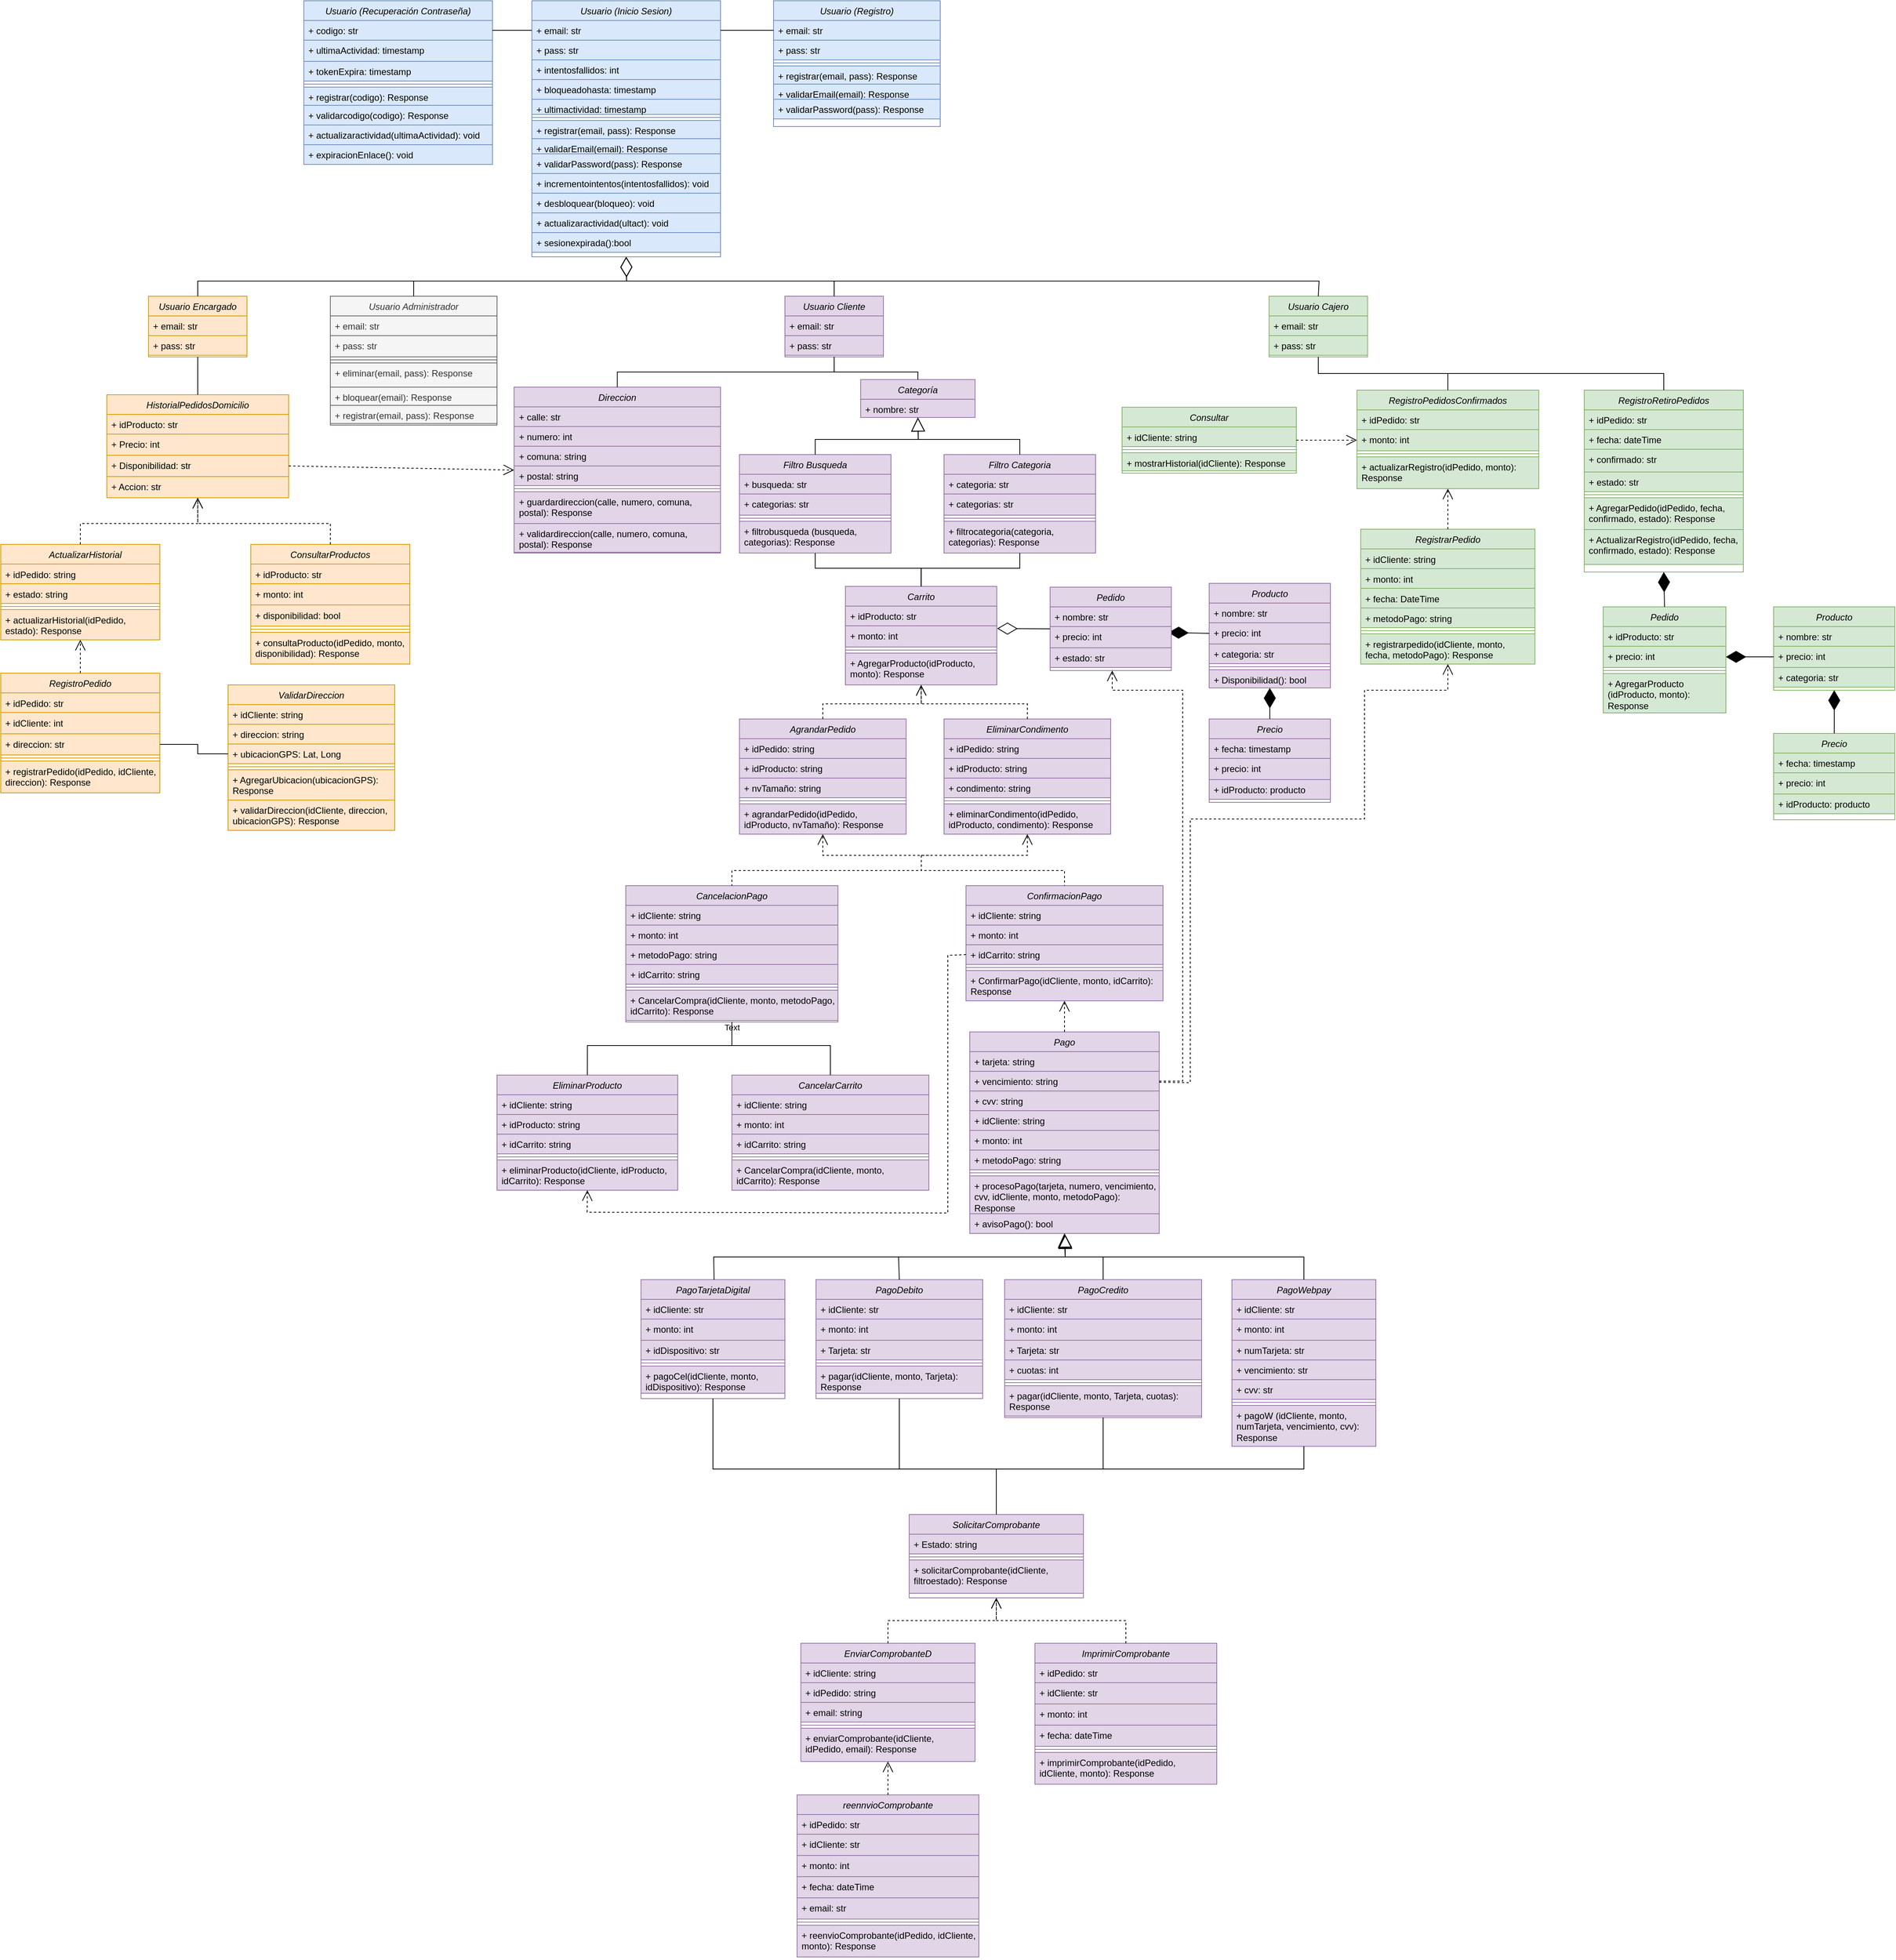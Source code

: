 <mxfile version="28.2.8">
  <diagram id="C5RBs43oDa-KdzZeNtuy" name="Page-1">
    <mxGraphModel dx="1034" dy="2156" grid="1" gridSize="10" guides="1" tooltips="1" connect="1" arrows="1" fold="1" page="1" pageScale="1" pageWidth="827" pageHeight="1169" math="0" shadow="0">
      <root>
        <mxCell id="WIyWlLk6GJQsqaUBKTNV-0" />
        <mxCell id="WIyWlLk6GJQsqaUBKTNV-1" parent="WIyWlLk6GJQsqaUBKTNV-0" />
        <mxCell id="D_atLNyOjQKJW8hiToG2-0" value="Usuario (Registro)" style="swimlane;fontStyle=2;align=center;verticalAlign=top;childLayout=stackLayout;horizontal=1;startSize=26;horizontalStack=0;resizeParent=1;resizeLast=0;collapsible=1;marginBottom=0;rounded=0;shadow=0;strokeWidth=1;fillColor=#dae8fc;strokeColor=#6c8ebf;" parent="WIyWlLk6GJQsqaUBKTNV-1" vertex="1">
          <mxGeometry x="1280" y="-630" width="220" height="166" as="geometry">
            <mxRectangle x="230" y="140" width="160" height="26" as="alternateBounds" />
          </mxGeometry>
        </mxCell>
        <mxCell id="D_atLNyOjQKJW8hiToG2-1" value="+ email: str" style="text;strokeColor=#6c8ebf;fillColor=#dae8fc;align=left;verticalAlign=top;spacingLeft=4;spacingRight=4;overflow=hidden;rotatable=0;points=[[0,0.5],[1,0.5]];portConstraint=eastwest;whiteSpace=wrap;html=1;" parent="D_atLNyOjQKJW8hiToG2-0" vertex="1">
          <mxGeometry y="26" width="220" height="26" as="geometry" />
        </mxCell>
        <mxCell id="D_atLNyOjQKJW8hiToG2-2" value="+ pass: str" style="text;strokeColor=#6c8ebf;fillColor=#dae8fc;align=left;verticalAlign=top;spacingLeft=4;spacingRight=4;overflow=hidden;rotatable=0;points=[[0,0.5],[1,0.5]];portConstraint=eastwest;whiteSpace=wrap;html=1;" parent="D_atLNyOjQKJW8hiToG2-0" vertex="1">
          <mxGeometry y="52" width="220" height="26" as="geometry" />
        </mxCell>
        <mxCell id="D_atLNyOjQKJW8hiToG2-3" value="" style="line;html=1;strokeWidth=1;align=left;verticalAlign=middle;spacingTop=-1;spacingLeft=3;spacingRight=3;rotatable=0;labelPosition=right;points=[];portConstraint=eastwest;fillColor=#dae8fc;strokeColor=#6c8ebf;" parent="D_atLNyOjQKJW8hiToG2-0" vertex="1">
          <mxGeometry y="78" width="220" height="8" as="geometry" />
        </mxCell>
        <mxCell id="D_atLNyOjQKJW8hiToG2-4" value="+ registrar(email, pass): Response" style="text;strokeColor=#6c8ebf;fillColor=#dae8fc;align=left;verticalAlign=top;spacingLeft=4;spacingRight=4;overflow=hidden;rotatable=0;points=[[0,0.5],[1,0.5]];portConstraint=eastwest;whiteSpace=wrap;html=1;" parent="D_atLNyOjQKJW8hiToG2-0" vertex="1">
          <mxGeometry y="86" width="220" height="24" as="geometry" />
        </mxCell>
        <mxCell id="D_atLNyOjQKJW8hiToG2-5" value="&lt;div&gt;+ validarEmail(email): Response&lt;/div&gt;&lt;div&gt;&lt;br&gt;&lt;/div&gt;" style="text;strokeColor=#6c8ebf;fillColor=#dae8fc;align=left;verticalAlign=top;spacingLeft=4;spacingRight=4;overflow=hidden;rotatable=0;points=[[0,0.5],[1,0.5]];portConstraint=eastwest;whiteSpace=wrap;html=1;" parent="D_atLNyOjQKJW8hiToG2-0" vertex="1">
          <mxGeometry y="110" width="220" height="20" as="geometry" />
        </mxCell>
        <mxCell id="D_atLNyOjQKJW8hiToG2-6" value="+ validarPassword(pass): Response" style="text;strokeColor=#6c8ebf;fillColor=#dae8fc;align=left;verticalAlign=top;spacingLeft=4;spacingRight=4;overflow=hidden;rotatable=0;points=[[0,0.5],[1,0.5]];portConstraint=eastwest;whiteSpace=wrap;html=1;" parent="D_atLNyOjQKJW8hiToG2-0" vertex="1">
          <mxGeometry y="130" width="220" height="26" as="geometry" />
        </mxCell>
        <mxCell id="D_atLNyOjQKJW8hiToG2-7" value="Usuario (Inicio Sesion)" style="swimlane;fontStyle=2;align=center;verticalAlign=top;childLayout=stackLayout;horizontal=1;startSize=26;horizontalStack=0;resizeParent=1;resizeLast=0;collapsible=1;marginBottom=0;rounded=0;shadow=0;strokeWidth=1;fillColor=#dae8fc;strokeColor=#6c8ebf;" parent="WIyWlLk6GJQsqaUBKTNV-1" vertex="1">
          <mxGeometry x="961" y="-630" width="249" height="338" as="geometry">
            <mxRectangle x="230" y="140" width="160" height="26" as="alternateBounds" />
          </mxGeometry>
        </mxCell>
        <mxCell id="D_atLNyOjQKJW8hiToG2-8" value="+ email: str" style="text;strokeColor=#6c8ebf;fillColor=#dae8fc;align=left;verticalAlign=top;spacingLeft=4;spacingRight=4;overflow=hidden;rotatable=0;points=[[0,0.5],[1,0.5]];portConstraint=eastwest;whiteSpace=wrap;html=1;" parent="D_atLNyOjQKJW8hiToG2-7" vertex="1">
          <mxGeometry y="26" width="249" height="26" as="geometry" />
        </mxCell>
        <mxCell id="D_atLNyOjQKJW8hiToG2-9" value="+ pass: str" style="text;strokeColor=#6c8ebf;fillColor=#dae8fc;align=left;verticalAlign=top;spacingLeft=4;spacingRight=4;overflow=hidden;rotatable=0;points=[[0,0.5],[1,0.5]];portConstraint=eastwest;whiteSpace=wrap;html=1;" parent="D_atLNyOjQKJW8hiToG2-7" vertex="1">
          <mxGeometry y="52" width="249" height="26" as="geometry" />
        </mxCell>
        <mxCell id="D_atLNyOjQKJW8hiToG2-10" value="+ intentosfallidos: int" style="text;strokeColor=#6c8ebf;fillColor=#dae8fc;align=left;verticalAlign=top;spacingLeft=4;spacingRight=4;overflow=hidden;rotatable=0;points=[[0,0.5],[1,0.5]];portConstraint=eastwest;whiteSpace=wrap;html=1;" parent="D_atLNyOjQKJW8hiToG2-7" vertex="1">
          <mxGeometry y="78" width="249" height="26" as="geometry" />
        </mxCell>
        <mxCell id="D_atLNyOjQKJW8hiToG2-11" value="+ bloqueadohasta: timestamp" style="text;strokeColor=#6c8ebf;fillColor=#dae8fc;align=left;verticalAlign=top;spacingLeft=4;spacingRight=4;overflow=hidden;rotatable=0;points=[[0,0.5],[1,0.5]];portConstraint=eastwest;whiteSpace=wrap;html=1;" parent="D_atLNyOjQKJW8hiToG2-7" vertex="1">
          <mxGeometry y="104" width="249" height="26" as="geometry" />
        </mxCell>
        <mxCell id="D_atLNyOjQKJW8hiToG2-12" value="+ ultimactividad: timestamp" style="text;strokeColor=#6c8ebf;fillColor=#dae8fc;align=left;verticalAlign=top;spacingLeft=4;spacingRight=4;overflow=hidden;rotatable=0;points=[[0,0.5],[1,0.5]];portConstraint=eastwest;whiteSpace=wrap;html=1;" parent="D_atLNyOjQKJW8hiToG2-7" vertex="1">
          <mxGeometry y="130" width="249" height="20" as="geometry" />
        </mxCell>
        <mxCell id="D_atLNyOjQKJW8hiToG2-13" value="" style="line;html=1;strokeWidth=1;align=left;verticalAlign=middle;spacingTop=-1;spacingLeft=3;spacingRight=3;rotatable=0;labelPosition=right;points=[];portConstraint=eastwest;fillColor=#dae8fc;strokeColor=#6c8ebf;" parent="D_atLNyOjQKJW8hiToG2-7" vertex="1">
          <mxGeometry y="150" width="249" height="8" as="geometry" />
        </mxCell>
        <mxCell id="D_atLNyOjQKJW8hiToG2-14" value="+ registrar(email, pass): Response" style="text;strokeColor=#6c8ebf;fillColor=#dae8fc;align=left;verticalAlign=top;spacingLeft=4;spacingRight=4;overflow=hidden;rotatable=0;points=[[0,0.5],[1,0.5]];portConstraint=eastwest;whiteSpace=wrap;html=1;" parent="D_atLNyOjQKJW8hiToG2-7" vertex="1">
          <mxGeometry y="158" width="249" height="24" as="geometry" />
        </mxCell>
        <mxCell id="D_atLNyOjQKJW8hiToG2-15" value="&lt;div&gt;+ validarEmail(email): Response&lt;/div&gt;&lt;div&gt;&lt;br&gt;&lt;/div&gt;" style="text;strokeColor=#6c8ebf;fillColor=#dae8fc;align=left;verticalAlign=top;spacingLeft=4;spacingRight=4;overflow=hidden;rotatable=0;points=[[0,0.5],[1,0.5]];portConstraint=eastwest;whiteSpace=wrap;html=1;" parent="D_atLNyOjQKJW8hiToG2-7" vertex="1">
          <mxGeometry y="182" width="249" height="20" as="geometry" />
        </mxCell>
        <mxCell id="D_atLNyOjQKJW8hiToG2-16" value="+ validarPassword(pass): Response" style="text;strokeColor=#6c8ebf;fillColor=#dae8fc;align=left;verticalAlign=top;spacingLeft=4;spacingRight=4;overflow=hidden;rotatable=0;points=[[0,0.5],[1,0.5]];portConstraint=eastwest;whiteSpace=wrap;html=1;" parent="D_atLNyOjQKJW8hiToG2-7" vertex="1">
          <mxGeometry y="202" width="249" height="26" as="geometry" />
        </mxCell>
        <mxCell id="D_atLNyOjQKJW8hiToG2-17" value="+ incrementointentos(intentosfallidos): void" style="text;strokeColor=#6c8ebf;fillColor=#dae8fc;align=left;verticalAlign=top;spacingLeft=4;spacingRight=4;overflow=hidden;rotatable=0;points=[[0,0.5],[1,0.5]];portConstraint=eastwest;whiteSpace=wrap;html=1;" parent="D_atLNyOjQKJW8hiToG2-7" vertex="1">
          <mxGeometry y="228" width="249" height="26" as="geometry" />
        </mxCell>
        <mxCell id="D_atLNyOjQKJW8hiToG2-18" value="+ desbloquear(bloqueo): void" style="text;strokeColor=#6c8ebf;fillColor=#dae8fc;align=left;verticalAlign=top;spacingLeft=4;spacingRight=4;overflow=hidden;rotatable=0;points=[[0,0.5],[1,0.5]];portConstraint=eastwest;whiteSpace=wrap;html=1;" parent="D_atLNyOjQKJW8hiToG2-7" vertex="1">
          <mxGeometry y="254" width="249" height="26" as="geometry" />
        </mxCell>
        <mxCell id="D_atLNyOjQKJW8hiToG2-19" value="+ actualizaractividad(ultact): void" style="text;strokeColor=#6c8ebf;fillColor=#dae8fc;align=left;verticalAlign=top;spacingLeft=4;spacingRight=4;overflow=hidden;rotatable=0;points=[[0,0.5],[1,0.5]];portConstraint=eastwest;whiteSpace=wrap;html=1;" parent="D_atLNyOjQKJW8hiToG2-7" vertex="1">
          <mxGeometry y="280" width="249" height="26" as="geometry" />
        </mxCell>
        <mxCell id="D_atLNyOjQKJW8hiToG2-20" value="+ sesionexpirada():bool" style="text;strokeColor=#6c8ebf;fillColor=#dae8fc;align=left;verticalAlign=top;spacingLeft=4;spacingRight=4;overflow=hidden;rotatable=0;points=[[0,0.5],[1,0.5]];portConstraint=eastwest;whiteSpace=wrap;html=1;" parent="D_atLNyOjQKJW8hiToG2-7" vertex="1">
          <mxGeometry y="306" width="249" height="26" as="geometry" />
        </mxCell>
        <mxCell id="D_atLNyOjQKJW8hiToG2-21" value="Usuario (Recuperación Contraseña)" style="swimlane;fontStyle=2;align=center;verticalAlign=top;childLayout=stackLayout;horizontal=1;startSize=26;horizontalStack=0;resizeParent=1;resizeLast=0;collapsible=1;marginBottom=0;rounded=0;shadow=0;strokeWidth=1;fillColor=#dae8fc;strokeColor=#6c8ebf;" parent="WIyWlLk6GJQsqaUBKTNV-1" vertex="1">
          <mxGeometry x="660" y="-630" width="249" height="216" as="geometry">
            <mxRectangle x="230" y="140" width="160" height="26" as="alternateBounds" />
          </mxGeometry>
        </mxCell>
        <mxCell id="D_atLNyOjQKJW8hiToG2-22" value="+ codigo: str" style="text;strokeColor=#6c8ebf;fillColor=#dae8fc;align=left;verticalAlign=top;spacingLeft=4;spacingRight=4;overflow=hidden;rotatable=0;points=[[0,0.5],[1,0.5]];portConstraint=eastwest;whiteSpace=wrap;html=1;" parent="D_atLNyOjQKJW8hiToG2-21" vertex="1">
          <mxGeometry y="26" width="249" height="26" as="geometry" />
        </mxCell>
        <mxCell id="D_atLNyOjQKJW8hiToG2-23" value="+ ultimaActividad: timestamp" style="text;strokeColor=#6c8ebf;fillColor=#dae8fc;align=left;verticalAlign=top;spacingLeft=4;spacingRight=4;overflow=hidden;rotatable=0;points=[[0,0.5],[1,0.5]];portConstraint=eastwest;whiteSpace=wrap;html=1;" parent="D_atLNyOjQKJW8hiToG2-21" vertex="1">
          <mxGeometry y="52" width="249" height="28" as="geometry" />
        </mxCell>
        <mxCell id="D_atLNyOjQKJW8hiToG2-24" value="+ tokenExpira: timestamp" style="text;strokeColor=#6c8ebf;fillColor=#dae8fc;align=left;verticalAlign=top;spacingLeft=4;spacingRight=4;overflow=hidden;rotatable=0;points=[[0,0.5],[1,0.5]];portConstraint=eastwest;whiteSpace=wrap;html=1;" parent="D_atLNyOjQKJW8hiToG2-21" vertex="1">
          <mxGeometry y="80" width="249" height="26" as="geometry" />
        </mxCell>
        <mxCell id="D_atLNyOjQKJW8hiToG2-25" value="" style="line;html=1;strokeWidth=1;align=left;verticalAlign=middle;spacingTop=-1;spacingLeft=3;spacingRight=3;rotatable=0;labelPosition=right;points=[];portConstraint=eastwest;fillColor=#dae8fc;strokeColor=#6c8ebf;" parent="D_atLNyOjQKJW8hiToG2-21" vertex="1">
          <mxGeometry y="106" width="249" height="8" as="geometry" />
        </mxCell>
        <mxCell id="D_atLNyOjQKJW8hiToG2-26" value="+ registrar(codigo): Response" style="text;strokeColor=#6c8ebf;fillColor=#dae8fc;align=left;verticalAlign=top;spacingLeft=4;spacingRight=4;overflow=hidden;rotatable=0;points=[[0,0.5],[1,0.5]];portConstraint=eastwest;whiteSpace=wrap;html=1;" parent="D_atLNyOjQKJW8hiToG2-21" vertex="1">
          <mxGeometry y="114" width="249" height="24" as="geometry" />
        </mxCell>
        <mxCell id="D_atLNyOjQKJW8hiToG2-27" value="+ validarcodigo(codigo): Response" style="text;strokeColor=#6c8ebf;fillColor=#dae8fc;align=left;verticalAlign=top;spacingLeft=4;spacingRight=4;overflow=hidden;rotatable=0;points=[[0,0.5],[1,0.5]];portConstraint=eastwest;whiteSpace=wrap;html=1;" parent="D_atLNyOjQKJW8hiToG2-21" vertex="1">
          <mxGeometry y="138" width="249" height="26" as="geometry" />
        </mxCell>
        <mxCell id="D_atLNyOjQKJW8hiToG2-28" value="+ actualizaractividad(ultimaActividad): void" style="text;strokeColor=#6c8ebf;fillColor=#dae8fc;align=left;verticalAlign=top;spacingLeft=4;spacingRight=4;overflow=hidden;rotatable=0;points=[[0,0.5],[1,0.5]];portConstraint=eastwest;whiteSpace=wrap;html=1;" parent="D_atLNyOjQKJW8hiToG2-21" vertex="1">
          <mxGeometry y="164" width="249" height="26" as="geometry" />
        </mxCell>
        <mxCell id="D_atLNyOjQKJW8hiToG2-29" value="+ expiracionEnlace(): void" style="text;strokeColor=#6c8ebf;fillColor=#dae8fc;align=left;verticalAlign=top;spacingLeft=4;spacingRight=4;overflow=hidden;rotatable=0;points=[[0,0.5],[1,0.5]];portConstraint=eastwest;whiteSpace=wrap;html=1;" parent="D_atLNyOjQKJW8hiToG2-21" vertex="1">
          <mxGeometry y="190" width="249" height="26" as="geometry" />
        </mxCell>
        <mxCell id="D_atLNyOjQKJW8hiToG2-30" value="Usuario Cliente" style="swimlane;fontStyle=2;align=center;verticalAlign=top;childLayout=stackLayout;horizontal=1;startSize=26;horizontalStack=0;resizeParent=1;resizeLast=0;collapsible=1;marginBottom=0;rounded=0;shadow=0;strokeWidth=1;fillColor=#e1d5e7;strokeColor=#9673a6;" parent="WIyWlLk6GJQsqaUBKTNV-1" vertex="1">
          <mxGeometry x="1295" y="-240" width="130" height="80" as="geometry">
            <mxRectangle x="230" y="140" width="160" height="26" as="alternateBounds" />
          </mxGeometry>
        </mxCell>
        <mxCell id="D_atLNyOjQKJW8hiToG2-31" value="+ email: str" style="text;strokeColor=#9673a6;fillColor=#e1d5e7;align=left;verticalAlign=top;spacingLeft=4;spacingRight=4;overflow=hidden;rotatable=0;points=[[0,0.5],[1,0.5]];portConstraint=eastwest;whiteSpace=wrap;html=1;" parent="D_atLNyOjQKJW8hiToG2-30" vertex="1">
          <mxGeometry y="26" width="130" height="26" as="geometry" />
        </mxCell>
        <mxCell id="D_atLNyOjQKJW8hiToG2-32" value="+ pass: str" style="text;strokeColor=#9673a6;fillColor=#e1d5e7;align=left;verticalAlign=top;spacingLeft=4;spacingRight=4;overflow=hidden;rotatable=0;points=[[0,0.5],[1,0.5]];portConstraint=eastwest;whiteSpace=wrap;html=1;" parent="D_atLNyOjQKJW8hiToG2-30" vertex="1">
          <mxGeometry y="52" width="130" height="26" as="geometry" />
        </mxCell>
        <mxCell id="D_atLNyOjQKJW8hiToG2-33" value="Usuario Administrador" style="swimlane;fontStyle=2;align=center;verticalAlign=top;childLayout=stackLayout;horizontal=1;startSize=26;horizontalStack=0;resizeParent=1;resizeLast=0;collapsible=1;marginBottom=0;rounded=0;shadow=0;strokeWidth=1;fillColor=#f5f5f5;strokeColor=#666666;fontColor=#333333;" parent="WIyWlLk6GJQsqaUBKTNV-1" vertex="1">
          <mxGeometry x="695" y="-240" width="220" height="170" as="geometry">
            <mxRectangle x="230" y="140" width="160" height="26" as="alternateBounds" />
          </mxGeometry>
        </mxCell>
        <mxCell id="D_atLNyOjQKJW8hiToG2-34" value="+ email: str" style="text;strokeColor=#666666;fillColor=#f5f5f5;align=left;verticalAlign=top;spacingLeft=4;spacingRight=4;overflow=hidden;rotatable=0;points=[[0,0.5],[1,0.5]];portConstraint=eastwest;whiteSpace=wrap;html=1;fontColor=#333333;" parent="D_atLNyOjQKJW8hiToG2-33" vertex="1">
          <mxGeometry y="26" width="220" height="26" as="geometry" />
        </mxCell>
        <mxCell id="D_atLNyOjQKJW8hiToG2-35" value="+ pass: str" style="text;strokeColor=#666666;fillColor=#f5f5f5;align=left;verticalAlign=top;spacingLeft=4;spacingRight=4;overflow=hidden;rotatable=0;points=[[0,0.5],[1,0.5]];portConstraint=eastwest;whiteSpace=wrap;html=1;fontColor=#333333;" parent="D_atLNyOjQKJW8hiToG2-33" vertex="1">
          <mxGeometry y="52" width="220" height="28" as="geometry" />
        </mxCell>
        <mxCell id="CIufKCW6qUsmyP6EedrH-0" value="" style="line;html=1;strokeWidth=1;align=left;verticalAlign=middle;spacingTop=-1;spacingLeft=3;spacingRight=3;rotatable=0;labelPosition=right;points=[];portConstraint=eastwest;fillColor=#f5f5f5;fontColor=#333333;strokeColor=#666666;" parent="D_atLNyOjQKJW8hiToG2-33" vertex="1">
          <mxGeometry y="80" width="220" height="8" as="geometry" />
        </mxCell>
        <mxCell id="D_atLNyOjQKJW8hiToG2-37" value="+ eliminar(email, pass): Response" style="text;strokeColor=#666666;fillColor=#f5f5f5;align=left;verticalAlign=top;spacingLeft=4;spacingRight=4;overflow=hidden;rotatable=0;points=[[0,0.5],[1,0.5]];portConstraint=eastwest;whiteSpace=wrap;html=1;fontColor=#333333;" parent="D_atLNyOjQKJW8hiToG2-33" vertex="1">
          <mxGeometry y="88" width="220" height="32" as="geometry" />
        </mxCell>
        <mxCell id="D_atLNyOjQKJW8hiToG2-39" value="+ bloquear(email): Response" style="text;strokeColor=#666666;fillColor=#f5f5f5;align=left;verticalAlign=top;spacingLeft=4;spacingRight=4;overflow=hidden;rotatable=0;points=[[0,0.5],[1,0.5]];portConstraint=eastwest;whiteSpace=wrap;html=1;fontColor=#333333;" parent="D_atLNyOjQKJW8hiToG2-33" vertex="1">
          <mxGeometry y="120" width="220" height="24" as="geometry" />
        </mxCell>
        <mxCell id="D_atLNyOjQKJW8hiToG2-38" value="+ registrar(email, pass): Response" style="text;strokeColor=#666666;fillColor=#f5f5f5;align=left;verticalAlign=top;spacingLeft=4;spacingRight=4;overflow=hidden;rotatable=0;points=[[0,0.5],[1,0.5]];portConstraint=eastwest;whiteSpace=wrap;html=1;fontColor=#333333;" parent="D_atLNyOjQKJW8hiToG2-33" vertex="1">
          <mxGeometry y="144" width="220" height="24" as="geometry" />
        </mxCell>
        <mxCell id="D_atLNyOjQKJW8hiToG2-40" value="Filtro Categoria" style="swimlane;fontStyle=2;align=center;verticalAlign=top;childLayout=stackLayout;horizontal=1;startSize=26;horizontalStack=0;resizeParent=1;resizeLast=0;collapsible=1;marginBottom=0;rounded=0;shadow=0;strokeWidth=1;fillColor=#e1d5e7;strokeColor=#9673a6;" parent="WIyWlLk6GJQsqaUBKTNV-1" vertex="1">
          <mxGeometry x="1505" y="-31" width="200" height="130" as="geometry">
            <mxRectangle x="230" y="140" width="160" height="26" as="alternateBounds" />
          </mxGeometry>
        </mxCell>
        <mxCell id="D_atLNyOjQKJW8hiToG2-41" value="+ categoria: str" style="text;strokeColor=#9673a6;fillColor=#e1d5e7;align=left;verticalAlign=top;spacingLeft=4;spacingRight=4;overflow=hidden;rotatable=0;points=[[0,0.5],[1,0.5]];portConstraint=eastwest;whiteSpace=wrap;html=1;" parent="D_atLNyOjQKJW8hiToG2-40" vertex="1">
          <mxGeometry y="26" width="200" height="26" as="geometry" />
        </mxCell>
        <mxCell id="D_atLNyOjQKJW8hiToG2-42" value="+ categorias: str" style="text;strokeColor=#9673a6;fillColor=#e1d5e7;align=left;verticalAlign=top;spacingLeft=4;spacingRight=4;overflow=hidden;rotatable=0;points=[[0,0.5],[1,0.5]];portConstraint=eastwest;whiteSpace=wrap;html=1;" parent="D_atLNyOjQKJW8hiToG2-40" vertex="1">
          <mxGeometry y="52" width="200" height="28" as="geometry" />
        </mxCell>
        <mxCell id="D_atLNyOjQKJW8hiToG2-43" value="" style="line;html=1;strokeWidth=1;align=left;verticalAlign=middle;spacingTop=-1;spacingLeft=3;spacingRight=3;rotatable=0;labelPosition=right;points=[];portConstraint=eastwest;fillColor=#e1d5e7;strokeColor=#9673a6;" parent="D_atLNyOjQKJW8hiToG2-40" vertex="1">
          <mxGeometry y="80" width="200" height="8" as="geometry" />
        </mxCell>
        <mxCell id="D_atLNyOjQKJW8hiToG2-44" value="+ filtrocategoria(categoria, categorias): Response" style="text;strokeColor=#9673a6;fillColor=#e1d5e7;align=left;verticalAlign=top;spacingLeft=4;spacingRight=4;overflow=hidden;rotatable=0;points=[[0,0.5],[1,0.5]];portConstraint=eastwest;whiteSpace=wrap;html=1;" parent="D_atLNyOjQKJW8hiToG2-40" vertex="1">
          <mxGeometry y="88" width="200" height="42" as="geometry" />
        </mxCell>
        <mxCell id="D_atLNyOjQKJW8hiToG2-45" value="Filtro Busqueda" style="swimlane;fontStyle=2;align=center;verticalAlign=top;childLayout=stackLayout;horizontal=1;startSize=26;horizontalStack=0;resizeParent=1;resizeLast=0;collapsible=1;marginBottom=0;rounded=0;shadow=0;strokeWidth=1;fillColor=#e1d5e7;strokeColor=#9673a6;" parent="WIyWlLk6GJQsqaUBKTNV-1" vertex="1">
          <mxGeometry x="1235" y="-31" width="200" height="130" as="geometry">
            <mxRectangle x="230" y="140" width="160" height="26" as="alternateBounds" />
          </mxGeometry>
        </mxCell>
        <mxCell id="D_atLNyOjQKJW8hiToG2-46" value="+ busqueda: str" style="text;strokeColor=#9673a6;fillColor=#e1d5e7;align=left;verticalAlign=top;spacingLeft=4;spacingRight=4;overflow=hidden;rotatable=0;points=[[0,0.5],[1,0.5]];portConstraint=eastwest;whiteSpace=wrap;html=1;" parent="D_atLNyOjQKJW8hiToG2-45" vertex="1">
          <mxGeometry y="26" width="200" height="26" as="geometry" />
        </mxCell>
        <mxCell id="D_atLNyOjQKJW8hiToG2-47" value="+ categorias: str" style="text;strokeColor=#9673a6;fillColor=#e1d5e7;align=left;verticalAlign=top;spacingLeft=4;spacingRight=4;overflow=hidden;rotatable=0;points=[[0,0.5],[1,0.5]];portConstraint=eastwest;whiteSpace=wrap;html=1;" parent="D_atLNyOjQKJW8hiToG2-45" vertex="1">
          <mxGeometry y="52" width="200" height="28" as="geometry" />
        </mxCell>
        <mxCell id="D_atLNyOjQKJW8hiToG2-48" value="" style="line;html=1;strokeWidth=1;align=left;verticalAlign=middle;spacingTop=-1;spacingLeft=3;spacingRight=3;rotatable=0;labelPosition=right;points=[];portConstraint=eastwest;fillColor=#e1d5e7;strokeColor=#9673a6;" parent="D_atLNyOjQKJW8hiToG2-45" vertex="1">
          <mxGeometry y="80" width="200" height="8" as="geometry" />
        </mxCell>
        <mxCell id="D_atLNyOjQKJW8hiToG2-49" value="+ filtrobusqueda (busqueda, categorias): Response" style="text;strokeColor=#9673a6;fillColor=#e1d5e7;align=left;verticalAlign=top;spacingLeft=4;spacingRight=4;overflow=hidden;rotatable=0;points=[[0,0.5],[1,0.5]];portConstraint=eastwest;whiteSpace=wrap;html=1;" parent="D_atLNyOjQKJW8hiToG2-45" vertex="1">
          <mxGeometry y="88" width="200" height="42" as="geometry" />
        </mxCell>
        <mxCell id="D_atLNyOjQKJW8hiToG2-50" value="Categoría" style="swimlane;fontStyle=2;align=center;verticalAlign=top;childLayout=stackLayout;horizontal=1;startSize=26;horizontalStack=0;resizeParent=1;resizeLast=0;collapsible=1;marginBottom=0;rounded=0;shadow=0;strokeWidth=1;fillColor=#e1d5e7;strokeColor=#9673a6;" parent="WIyWlLk6GJQsqaUBKTNV-1" vertex="1">
          <mxGeometry x="1395" y="-130" width="151" height="50" as="geometry">
            <mxRectangle x="230" y="140" width="160" height="26" as="alternateBounds" />
          </mxGeometry>
        </mxCell>
        <mxCell id="D_atLNyOjQKJW8hiToG2-51" value="+ nombre: str" style="text;strokeColor=#9673a6;fillColor=#e1d5e7;align=left;verticalAlign=top;spacingLeft=4;spacingRight=4;overflow=hidden;rotatable=0;points=[[0,0.5],[1,0.5]];portConstraint=eastwest;whiteSpace=wrap;html=1;" parent="D_atLNyOjQKJW8hiToG2-50" vertex="1">
          <mxGeometry y="26" width="151" height="24" as="geometry" />
        </mxCell>
        <mxCell id="D_atLNyOjQKJW8hiToG2-52" value="PagoWebpay" style="swimlane;fontStyle=2;align=center;verticalAlign=top;childLayout=stackLayout;horizontal=1;startSize=26;horizontalStack=0;resizeParent=1;resizeLast=0;collapsible=1;marginBottom=0;rounded=0;shadow=0;strokeWidth=1;fillColor=#e1d5e7;strokeColor=#9673a6;" parent="WIyWlLk6GJQsqaUBKTNV-1" vertex="1">
          <mxGeometry x="1885" y="1058" width="190" height="220" as="geometry">
            <mxRectangle x="230" y="140" width="160" height="26" as="alternateBounds" />
          </mxGeometry>
        </mxCell>
        <mxCell id="D_atLNyOjQKJW8hiToG2-53" value="+ idCliente: str" style="text;strokeColor=#9673a6;fillColor=#e1d5e7;align=left;verticalAlign=top;spacingLeft=4;spacingRight=4;overflow=hidden;rotatable=0;points=[[0,0.5],[1,0.5]];portConstraint=eastwest;whiteSpace=wrap;html=1;" parent="D_atLNyOjQKJW8hiToG2-52" vertex="1">
          <mxGeometry y="26" width="190" height="26" as="geometry" />
        </mxCell>
        <mxCell id="D_atLNyOjQKJW8hiToG2-54" value="+ monto: int" style="text;strokeColor=#9673a6;fillColor=#e1d5e7;align=left;verticalAlign=top;spacingLeft=4;spacingRight=4;overflow=hidden;rotatable=0;points=[[0,0.5],[1,0.5]];portConstraint=eastwest;whiteSpace=wrap;html=1;" parent="D_atLNyOjQKJW8hiToG2-52" vertex="1">
          <mxGeometry y="52" width="190" height="28" as="geometry" />
        </mxCell>
        <mxCell id="D_atLNyOjQKJW8hiToG2-55" value="+ numTarjeta: str" style="text;strokeColor=#9673a6;fillColor=#e1d5e7;align=left;verticalAlign=top;spacingLeft=4;spacingRight=4;overflow=hidden;rotatable=0;points=[[0,0.5],[1,0.5]];portConstraint=eastwest;whiteSpace=wrap;html=1;" parent="D_atLNyOjQKJW8hiToG2-52" vertex="1">
          <mxGeometry y="80" width="190" height="26" as="geometry" />
        </mxCell>
        <mxCell id="D_atLNyOjQKJW8hiToG2-56" value="+ vencimiento: str" style="text;strokeColor=#9673a6;fillColor=#e1d5e7;align=left;verticalAlign=top;spacingLeft=4;spacingRight=4;overflow=hidden;rotatable=0;points=[[0,0.5],[1,0.5]];portConstraint=eastwest;whiteSpace=wrap;html=1;" parent="D_atLNyOjQKJW8hiToG2-52" vertex="1">
          <mxGeometry y="106" width="190" height="26" as="geometry" />
        </mxCell>
        <mxCell id="D_atLNyOjQKJW8hiToG2-57" value="+ cvv: str" style="text;strokeColor=#9673a6;fillColor=#e1d5e7;align=left;verticalAlign=top;spacingLeft=4;spacingRight=4;overflow=hidden;rotatable=0;points=[[0,0.5],[1,0.5]];portConstraint=eastwest;whiteSpace=wrap;html=1;" parent="D_atLNyOjQKJW8hiToG2-52" vertex="1">
          <mxGeometry y="132" width="190" height="26" as="geometry" />
        </mxCell>
        <mxCell id="D_atLNyOjQKJW8hiToG2-58" value="" style="line;html=1;strokeWidth=1;align=left;verticalAlign=middle;spacingTop=-1;spacingLeft=3;spacingRight=3;rotatable=0;labelPosition=right;points=[];portConstraint=eastwest;fillColor=#e1d5e7;strokeColor=#9673a6;" parent="D_atLNyOjQKJW8hiToG2-52" vertex="1">
          <mxGeometry y="158" width="190" height="8" as="geometry" />
        </mxCell>
        <mxCell id="D_atLNyOjQKJW8hiToG2-59" value="+ pagoW (idCliente, monto, numTarjeta, vencimiento, cvv): Response" style="text;strokeColor=#9673a6;fillColor=#e1d5e7;align=left;verticalAlign=top;spacingLeft=4;spacingRight=4;overflow=hidden;rotatable=0;points=[[0,0.5],[1,0.5]];portConstraint=eastwest;whiteSpace=wrap;html=1;" parent="D_atLNyOjQKJW8hiToG2-52" vertex="1">
          <mxGeometry y="166" width="190" height="54" as="geometry" />
        </mxCell>
        <mxCell id="D_atLNyOjQKJW8hiToG2-60" value="PagoTarjetaDigital" style="swimlane;fontStyle=2;align=center;verticalAlign=top;childLayout=stackLayout;horizontal=1;startSize=26;horizontalStack=0;resizeParent=1;resizeLast=0;collapsible=1;marginBottom=0;rounded=0;shadow=0;strokeWidth=1;fillColor=#e1d5e7;strokeColor=#9673a6;" parent="WIyWlLk6GJQsqaUBKTNV-1" vertex="1">
          <mxGeometry x="1105" y="1058" width="190" height="157" as="geometry">
            <mxRectangle x="230" y="140" width="160" height="26" as="alternateBounds" />
          </mxGeometry>
        </mxCell>
        <mxCell id="D_atLNyOjQKJW8hiToG2-61" value="+ idCliente: str" style="text;strokeColor=#9673a6;fillColor=#e1d5e7;align=left;verticalAlign=top;spacingLeft=4;spacingRight=4;overflow=hidden;rotatable=0;points=[[0,0.5],[1,0.5]];portConstraint=eastwest;whiteSpace=wrap;html=1;" parent="D_atLNyOjQKJW8hiToG2-60" vertex="1">
          <mxGeometry y="26" width="190" height="26" as="geometry" />
        </mxCell>
        <mxCell id="D_atLNyOjQKJW8hiToG2-62" value="+ monto: int" style="text;strokeColor=#9673a6;fillColor=#e1d5e7;align=left;verticalAlign=top;spacingLeft=4;spacingRight=4;overflow=hidden;rotatable=0;points=[[0,0.5],[1,0.5]];portConstraint=eastwest;whiteSpace=wrap;html=1;" parent="D_atLNyOjQKJW8hiToG2-60" vertex="1">
          <mxGeometry y="52" width="190" height="28" as="geometry" />
        </mxCell>
        <mxCell id="D_atLNyOjQKJW8hiToG2-63" value="+ idDispositivo: str" style="text;strokeColor=#9673a6;fillColor=#e1d5e7;align=left;verticalAlign=top;spacingLeft=4;spacingRight=4;overflow=hidden;rotatable=0;points=[[0,0.5],[1,0.5]];portConstraint=eastwest;whiteSpace=wrap;html=1;" parent="D_atLNyOjQKJW8hiToG2-60" vertex="1">
          <mxGeometry y="80" width="190" height="26" as="geometry" />
        </mxCell>
        <mxCell id="D_atLNyOjQKJW8hiToG2-64" value="" style="line;html=1;strokeWidth=1;align=left;verticalAlign=middle;spacingTop=-1;spacingLeft=3;spacingRight=3;rotatable=0;labelPosition=right;points=[];portConstraint=eastwest;fillColor=#e1d5e7;strokeColor=#9673a6;" parent="D_atLNyOjQKJW8hiToG2-60" vertex="1">
          <mxGeometry y="106" width="190" height="8" as="geometry" />
        </mxCell>
        <mxCell id="D_atLNyOjQKJW8hiToG2-65" value="+ pagoCel(idCliente, monto, idDispositivo): Response" style="text;strokeColor=#9673a6;fillColor=#e1d5e7;align=left;verticalAlign=top;spacingLeft=4;spacingRight=4;overflow=hidden;rotatable=0;points=[[0,0.5],[1,0.5]];portConstraint=eastwest;whiteSpace=wrap;html=1;" parent="D_atLNyOjQKJW8hiToG2-60" vertex="1">
          <mxGeometry y="114" width="190" height="36" as="geometry" />
        </mxCell>
        <mxCell id="D_atLNyOjQKJW8hiToG2-66" value="Carrito" style="swimlane;fontStyle=2;align=center;verticalAlign=top;childLayout=stackLayout;horizontal=1;startSize=26;horizontalStack=0;resizeParent=1;resizeLast=0;collapsible=1;marginBottom=0;rounded=0;shadow=0;strokeWidth=1;fillColor=#e1d5e7;strokeColor=#9673a6;" parent="WIyWlLk6GJQsqaUBKTNV-1" vertex="1">
          <mxGeometry x="1374.88" y="143" width="199.75" height="130" as="geometry">
            <mxRectangle x="230" y="140" width="160" height="26" as="alternateBounds" />
          </mxGeometry>
        </mxCell>
        <mxCell id="D_atLNyOjQKJW8hiToG2-67" value="+ idProducto: str" style="text;strokeColor=#9673a6;fillColor=#e1d5e7;align=left;verticalAlign=top;spacingLeft=4;spacingRight=4;overflow=hidden;rotatable=0;points=[[0,0.5],[1,0.5]];portConstraint=eastwest;whiteSpace=wrap;html=1;" parent="D_atLNyOjQKJW8hiToG2-66" vertex="1">
          <mxGeometry y="26" width="199.75" height="26" as="geometry" />
        </mxCell>
        <mxCell id="D_atLNyOjQKJW8hiToG2-68" value="+ monto: int" style="text;strokeColor=#9673a6;fillColor=#e1d5e7;align=left;verticalAlign=top;spacingLeft=4;spacingRight=4;overflow=hidden;rotatable=0;points=[[0,0.5],[1,0.5]];portConstraint=eastwest;whiteSpace=wrap;html=1;" parent="D_atLNyOjQKJW8hiToG2-66" vertex="1">
          <mxGeometry y="52" width="199.75" height="28" as="geometry" />
        </mxCell>
        <mxCell id="D_atLNyOjQKJW8hiToG2-69" value="" style="line;html=1;strokeWidth=1;align=left;verticalAlign=middle;spacingTop=-1;spacingLeft=3;spacingRight=3;rotatable=0;labelPosition=right;points=[];portConstraint=eastwest;fillColor=#e1d5e7;strokeColor=#9673a6;" parent="D_atLNyOjQKJW8hiToG2-66" vertex="1">
          <mxGeometry y="80" width="199.75" height="8" as="geometry" />
        </mxCell>
        <mxCell id="D_atLNyOjQKJW8hiToG2-70" value="+ AgregarProducto(idProducto, monto): Response" style="text;strokeColor=#9673a6;fillColor=#e1d5e7;align=left;verticalAlign=top;spacingLeft=4;spacingRight=4;overflow=hidden;rotatable=0;points=[[0,0.5],[1,0.5]];portConstraint=eastwest;whiteSpace=wrap;html=1;" parent="D_atLNyOjQKJW8hiToG2-66" vertex="1">
          <mxGeometry y="88" width="199.75" height="42" as="geometry" />
        </mxCell>
        <mxCell id="D_atLNyOjQKJW8hiToG2-71" style="edgeStyle=none;curved=1;rounded=0;orthogonalLoop=1;jettySize=auto;html=1;exitX=0.75;exitY=0;exitDx=0;exitDy=0;fontSize=12;startSize=8;endSize=8;movable=1;resizable=1;rotatable=1;deletable=1;editable=1;locked=0;connectable=1;fillColor=#e1d5e7;strokeColor=#9673a6;" parent="WIyWlLk6GJQsqaUBKTNV-1" edge="1">
          <mxGeometry relative="1" as="geometry">
            <mxPoint x="1591.25" y="787" as="sourcePoint" />
            <mxPoint x="1591.25" y="787" as="targetPoint" />
          </mxGeometry>
        </mxCell>
        <mxCell id="D_atLNyOjQKJW8hiToG2-72" value="Producto" style="swimlane;fontStyle=2;align=center;verticalAlign=top;childLayout=stackLayout;horizontal=1;startSize=26;horizontalStack=0;resizeParent=1;resizeLast=0;collapsible=1;marginBottom=0;rounded=0;shadow=0;strokeWidth=1;fillColor=#e1d5e7;strokeColor=#9673a6;" parent="WIyWlLk6GJQsqaUBKTNV-1" vertex="1">
          <mxGeometry x="1855" y="139" width="160" height="138" as="geometry">
            <mxRectangle x="230" y="140" width="160" height="26" as="alternateBounds" />
          </mxGeometry>
        </mxCell>
        <mxCell id="D_atLNyOjQKJW8hiToG2-73" value="+ nombre: str" style="text;strokeColor=#9673a6;fillColor=#e1d5e7;align=left;verticalAlign=top;spacingLeft=4;spacingRight=4;overflow=hidden;rotatable=0;points=[[0,0.5],[1,0.5]];portConstraint=eastwest;whiteSpace=wrap;html=1;" parent="D_atLNyOjQKJW8hiToG2-72" vertex="1">
          <mxGeometry y="26" width="160" height="26" as="geometry" />
        </mxCell>
        <mxCell id="D_atLNyOjQKJW8hiToG2-74" value="+ precio: int" style="text;strokeColor=#9673a6;fillColor=#e1d5e7;align=left;verticalAlign=top;spacingLeft=4;spacingRight=4;overflow=hidden;rotatable=0;points=[[0,0.5],[1,0.5]];portConstraint=eastwest;whiteSpace=wrap;html=1;" parent="D_atLNyOjQKJW8hiToG2-72" vertex="1">
          <mxGeometry y="52" width="160" height="28" as="geometry" />
        </mxCell>
        <mxCell id="D_atLNyOjQKJW8hiToG2-75" value="+ categoria: str" style="text;strokeColor=#9673a6;fillColor=#e1d5e7;align=left;verticalAlign=top;spacingLeft=4;spacingRight=4;overflow=hidden;rotatable=0;points=[[0,0.5],[1,0.5]];portConstraint=eastwest;whiteSpace=wrap;html=1;" parent="D_atLNyOjQKJW8hiToG2-72" vertex="1">
          <mxGeometry y="80" width="160" height="26" as="geometry" />
        </mxCell>
        <mxCell id="D_atLNyOjQKJW8hiToG2-76" value="" style="line;html=1;strokeWidth=1;align=left;verticalAlign=middle;spacingTop=-1;spacingLeft=3;spacingRight=3;rotatable=0;labelPosition=right;points=[];portConstraint=eastwest;fillColor=#e1d5e7;strokeColor=#9673a6;" parent="D_atLNyOjQKJW8hiToG2-72" vertex="1">
          <mxGeometry y="106" width="160" height="8" as="geometry" />
        </mxCell>
        <mxCell id="D_atLNyOjQKJW8hiToG2-77" value="+ Disponibilidad(): bool" style="text;strokeColor=#9673a6;fillColor=#e1d5e7;align=left;verticalAlign=top;spacingLeft=4;spacingRight=4;overflow=hidden;rotatable=0;points=[[0,0.5],[1,0.5]];portConstraint=eastwest;whiteSpace=wrap;html=1;" parent="D_atLNyOjQKJW8hiToG2-72" vertex="1">
          <mxGeometry y="114" width="160" height="24" as="geometry" />
        </mxCell>
        <mxCell id="D_atLNyOjQKJW8hiToG2-78" value="Precio" style="swimlane;fontStyle=2;align=center;verticalAlign=top;childLayout=stackLayout;horizontal=1;startSize=26;horizontalStack=0;resizeParent=1;resizeLast=0;collapsible=1;marginBottom=0;rounded=0;shadow=0;strokeWidth=1;fillColor=#e1d5e7;strokeColor=#9673a6;" parent="WIyWlLk6GJQsqaUBKTNV-1" vertex="1">
          <mxGeometry x="1855" y="318" width="160" height="110" as="geometry">
            <mxRectangle x="230" y="140" width="160" height="26" as="alternateBounds" />
          </mxGeometry>
        </mxCell>
        <mxCell id="D_atLNyOjQKJW8hiToG2-79" value="+ fecha: timestamp" style="text;strokeColor=#9673a6;fillColor=#e1d5e7;align=left;verticalAlign=top;spacingLeft=4;spacingRight=4;overflow=hidden;rotatable=0;points=[[0,0.5],[1,0.5]];portConstraint=eastwest;whiteSpace=wrap;html=1;" parent="D_atLNyOjQKJW8hiToG2-78" vertex="1">
          <mxGeometry y="26" width="160" height="26" as="geometry" />
        </mxCell>
        <mxCell id="D_atLNyOjQKJW8hiToG2-80" value="+ precio: int" style="text;strokeColor=#9673a6;fillColor=#e1d5e7;align=left;verticalAlign=top;spacingLeft=4;spacingRight=4;overflow=hidden;rotatable=0;points=[[0,0.5],[1,0.5]];portConstraint=eastwest;whiteSpace=wrap;html=1;" parent="D_atLNyOjQKJW8hiToG2-78" vertex="1">
          <mxGeometry y="52" width="160" height="28" as="geometry" />
        </mxCell>
        <mxCell id="D_atLNyOjQKJW8hiToG2-81" value="+ idProducto: producto" style="text;strokeColor=#9673a6;fillColor=#e1d5e7;align=left;verticalAlign=top;spacingLeft=4;spacingRight=4;overflow=hidden;rotatable=0;points=[[0,0.5],[1,0.5]];portConstraint=eastwest;whiteSpace=wrap;html=1;" parent="D_atLNyOjQKJW8hiToG2-78" vertex="1">
          <mxGeometry y="80" width="160" height="26" as="geometry" />
        </mxCell>
        <mxCell id="D_atLNyOjQKJW8hiToG2-82" value="" style="endArrow=diamondThin;endFill=1;endSize=24;html=1;rounded=0;exitX=0;exitY=0.5;exitDx=0;exitDy=0;entryX=0.976;entryY=0.279;entryDx=0;entryDy=0;entryPerimeter=0;fillColor=#e1d5e7;strokeColor=#000000;" parent="WIyWlLk6GJQsqaUBKTNV-1" source="D_atLNyOjQKJW8hiToG2-74" target="D_atLNyOjQKJW8hiToG2-310" edge="1">
          <mxGeometry width="160" relative="1" as="geometry">
            <mxPoint x="1088" y="818" as="sourcePoint" />
            <mxPoint x="1805" y="68" as="targetPoint" />
          </mxGeometry>
        </mxCell>
        <mxCell id="D_atLNyOjQKJW8hiToG2-83" value="" style="endArrow=diamondThin;endFill=1;endSize=24;html=1;rounded=0;entryX=0.5;entryY=1;entryDx=0;entryDy=0;exitX=0.5;exitY=0;exitDx=0;exitDy=0;" parent="WIyWlLk6GJQsqaUBKTNV-1" source="D_atLNyOjQKJW8hiToG2-78" target="D_atLNyOjQKJW8hiToG2-72" edge="1">
          <mxGeometry width="160" relative="1" as="geometry">
            <mxPoint x="2065" y="205" as="sourcePoint" />
            <mxPoint x="1318" y="798" as="targetPoint" />
          </mxGeometry>
        </mxCell>
        <mxCell id="D_atLNyOjQKJW8hiToG2-84" value="Direccion" style="swimlane;fontStyle=2;align=center;verticalAlign=top;childLayout=stackLayout;horizontal=1;startSize=26;horizontalStack=0;resizeParent=1;resizeLast=0;collapsible=1;marginBottom=0;rounded=0;shadow=0;strokeWidth=1;fillColor=#e1d5e7;strokeColor=#9673a6;" parent="WIyWlLk6GJQsqaUBKTNV-1" vertex="1">
          <mxGeometry x="937.5" y="-120" width="272.5" height="219" as="geometry">
            <mxRectangle x="230" y="140" width="160" height="26" as="alternateBounds" />
          </mxGeometry>
        </mxCell>
        <mxCell id="D_atLNyOjQKJW8hiToG2-85" value="+ calle: str" style="text;strokeColor=#9673a6;fillColor=#e1d5e7;align=left;verticalAlign=top;spacingLeft=4;spacingRight=4;overflow=hidden;rotatable=0;points=[[0,0.5],[1,0.5]];portConstraint=eastwest;whiteSpace=wrap;html=1;" parent="D_atLNyOjQKJW8hiToG2-84" vertex="1">
          <mxGeometry y="26" width="272.5" height="26" as="geometry" />
        </mxCell>
        <mxCell id="D_atLNyOjQKJW8hiToG2-86" value="+ numero: int" style="text;strokeColor=#9673a6;fillColor=#e1d5e7;align=left;verticalAlign=top;spacingLeft=4;spacingRight=4;overflow=hidden;rotatable=0;points=[[0,0.5],[1,0.5]];portConstraint=eastwest;whiteSpace=wrap;html=1;" parent="D_atLNyOjQKJW8hiToG2-84" vertex="1">
          <mxGeometry y="52" width="272.5" height="26" as="geometry" />
        </mxCell>
        <mxCell id="D_atLNyOjQKJW8hiToG2-87" value="+ comuna: string" style="text;strokeColor=#9673a6;fillColor=#e1d5e7;align=left;verticalAlign=top;spacingLeft=4;spacingRight=4;overflow=hidden;rotatable=0;points=[[0,0.5],[1,0.5]];portConstraint=eastwest;whiteSpace=wrap;html=1;" parent="D_atLNyOjQKJW8hiToG2-84" vertex="1">
          <mxGeometry y="78" width="272.5" height="26" as="geometry" />
        </mxCell>
        <mxCell id="D_atLNyOjQKJW8hiToG2-88" value="+ postal: string" style="text;strokeColor=#9673a6;fillColor=#e1d5e7;align=left;verticalAlign=top;spacingLeft=4;spacingRight=4;overflow=hidden;rotatable=0;points=[[0,0.5],[1,0.5]];portConstraint=eastwest;whiteSpace=wrap;html=1;" parent="D_atLNyOjQKJW8hiToG2-84" vertex="1">
          <mxGeometry y="104" width="272.5" height="26" as="geometry" />
        </mxCell>
        <mxCell id="D_atLNyOjQKJW8hiToG2-89" value="" style="line;html=1;strokeWidth=1;align=left;verticalAlign=middle;spacingTop=-1;spacingLeft=3;spacingRight=3;rotatable=0;labelPosition=right;points=[];portConstraint=eastwest;fillColor=#e1d5e7;strokeColor=#9673a6;" parent="D_atLNyOjQKJW8hiToG2-84" vertex="1">
          <mxGeometry y="130" width="272.5" height="8" as="geometry" />
        </mxCell>
        <mxCell id="D_atLNyOjQKJW8hiToG2-90" value="+ guardardireccion(calle, numero, comuna, postal): Response" style="text;strokeColor=#9673a6;fillColor=#e1d5e7;align=left;verticalAlign=top;spacingLeft=4;spacingRight=4;overflow=hidden;rotatable=0;points=[[0,0.5],[1,0.5]];portConstraint=eastwest;whiteSpace=wrap;html=1;" parent="D_atLNyOjQKJW8hiToG2-84" vertex="1">
          <mxGeometry y="138" width="272.5" height="42" as="geometry" />
        </mxCell>
        <mxCell id="D_atLNyOjQKJW8hiToG2-91" value="+ validardireccion(calle, numero, comuna, postal): Response" style="text;strokeColor=#9673a6;fillColor=#e1d5e7;align=left;verticalAlign=top;spacingLeft=4;spacingRight=4;overflow=hidden;rotatable=0;points=[[0,0.5],[1,0.5]];portConstraint=eastwest;whiteSpace=wrap;html=1;" parent="D_atLNyOjQKJW8hiToG2-84" vertex="1">
          <mxGeometry y="180" width="272.5" height="38" as="geometry" />
        </mxCell>
        <mxCell id="D_atLNyOjQKJW8hiToG2-116" value="Pago" style="swimlane;fontStyle=2;align=center;verticalAlign=top;childLayout=stackLayout;horizontal=1;startSize=26;horizontalStack=0;resizeParent=1;resizeLast=0;collapsible=1;marginBottom=0;rounded=0;shadow=0;strokeWidth=1;movable=1;resizable=1;rotatable=1;deletable=1;editable=1;locked=0;connectable=1;fillColor=#e1d5e7;strokeColor=#9673a6;" parent="WIyWlLk6GJQsqaUBKTNV-1" vertex="1">
          <mxGeometry x="1539" y="731" width="250" height="266" as="geometry">
            <mxRectangle x="230" y="140" width="160" height="26" as="alternateBounds" />
          </mxGeometry>
        </mxCell>
        <mxCell id="D_atLNyOjQKJW8hiToG2-117" value="+ tarjeta: string" style="text;strokeColor=#9673a6;fillColor=#e1d5e7;align=left;verticalAlign=top;spacingLeft=4;spacingRight=4;overflow=hidden;rotatable=1;points=[[0,0.5],[1,0.5]];portConstraint=eastwest;whiteSpace=wrap;html=1;movable=1;resizable=1;deletable=1;editable=1;locked=0;connectable=1;" parent="D_atLNyOjQKJW8hiToG2-116" vertex="1">
          <mxGeometry y="26" width="250" height="26" as="geometry" />
        </mxCell>
        <mxCell id="D_atLNyOjQKJW8hiToG2-118" value="+ vencimiento: string" style="text;strokeColor=#9673a6;fillColor=#e1d5e7;align=left;verticalAlign=top;spacingLeft=4;spacingRight=4;overflow=hidden;rotatable=1;points=[[0,0.5],[1,0.5]];portConstraint=eastwest;whiteSpace=wrap;html=1;movable=1;resizable=1;deletable=1;editable=1;locked=0;connectable=1;" parent="D_atLNyOjQKJW8hiToG2-116" vertex="1">
          <mxGeometry y="52" width="250" height="26" as="geometry" />
        </mxCell>
        <mxCell id="D_atLNyOjQKJW8hiToG2-119" value="+ cvv: string" style="text;strokeColor=#9673a6;fillColor=#e1d5e7;align=left;verticalAlign=top;spacingLeft=4;spacingRight=4;overflow=hidden;rotatable=1;points=[[0,0.5],[1,0.5]];portConstraint=eastwest;whiteSpace=wrap;html=1;movable=1;resizable=1;deletable=1;editable=1;locked=0;connectable=1;" parent="D_atLNyOjQKJW8hiToG2-116" vertex="1">
          <mxGeometry y="78" width="250" height="26" as="geometry" />
        </mxCell>
        <mxCell id="D_atLNyOjQKJW8hiToG2-120" value="+ idCliente: string" style="text;strokeColor=#9673a6;fillColor=#e1d5e7;align=left;verticalAlign=top;spacingLeft=4;spacingRight=4;overflow=hidden;rotatable=1;points=[[0,0.5],[1,0.5]];portConstraint=eastwest;whiteSpace=wrap;html=1;movable=1;resizable=1;deletable=1;editable=1;locked=0;connectable=1;" parent="D_atLNyOjQKJW8hiToG2-116" vertex="1">
          <mxGeometry y="104" width="250" height="26" as="geometry" />
        </mxCell>
        <mxCell id="D_atLNyOjQKJW8hiToG2-121" value="+ monto: int" style="text;strokeColor=#9673a6;fillColor=#e1d5e7;align=left;verticalAlign=top;spacingLeft=4;spacingRight=4;overflow=hidden;rotatable=1;points=[[0,0.5],[1,0.5]];portConstraint=eastwest;whiteSpace=wrap;html=1;movable=1;resizable=1;deletable=1;editable=1;locked=0;connectable=1;" parent="D_atLNyOjQKJW8hiToG2-116" vertex="1">
          <mxGeometry y="130" width="250" height="26" as="geometry" />
        </mxCell>
        <mxCell id="D_atLNyOjQKJW8hiToG2-122" value="+ metodoPago: string" style="text;strokeColor=#9673a6;fillColor=#e1d5e7;align=left;verticalAlign=top;spacingLeft=4;spacingRight=4;overflow=hidden;rotatable=1;points=[[0,0.5],[1,0.5]];portConstraint=eastwest;whiteSpace=wrap;html=1;movable=1;resizable=1;deletable=1;editable=1;locked=0;connectable=1;" parent="D_atLNyOjQKJW8hiToG2-116" vertex="1">
          <mxGeometry y="156" width="250" height="26" as="geometry" />
        </mxCell>
        <mxCell id="D_atLNyOjQKJW8hiToG2-123" value="" style="line;html=1;strokeWidth=1;align=left;verticalAlign=middle;spacingTop=-1;spacingLeft=3;spacingRight=3;rotatable=1;labelPosition=right;points=[];portConstraint=eastwest;movable=1;resizable=1;deletable=1;editable=1;locked=0;connectable=1;fillColor=#e1d5e7;strokeColor=#9673a6;" parent="D_atLNyOjQKJW8hiToG2-116" vertex="1">
          <mxGeometry y="182" width="250" height="8" as="geometry" />
        </mxCell>
        <mxCell id="D_atLNyOjQKJW8hiToG2-124" value="+ procesoPago(tarjeta, numero, vencimiento, cvv, idCliente, monto, metodoPago): Response" style="text;strokeColor=#9673a6;fillColor=#e1d5e7;align=left;verticalAlign=top;spacingLeft=4;spacingRight=4;overflow=hidden;rotatable=1;points=[[0,0.5],[1,0.5]];portConstraint=eastwest;whiteSpace=wrap;html=1;movable=1;resizable=1;deletable=1;editable=1;locked=0;connectable=1;" parent="D_atLNyOjQKJW8hiToG2-116" vertex="1">
          <mxGeometry y="190" width="250" height="50" as="geometry" />
        </mxCell>
        <mxCell id="D_atLNyOjQKJW8hiToG2-125" value="+ avisoPago(): bool" style="text;strokeColor=#9673a6;fillColor=#e1d5e7;align=left;verticalAlign=top;spacingLeft=4;spacingRight=4;overflow=hidden;rotatable=1;points=[[0,0.5],[1,0.5]];portConstraint=eastwest;whiteSpace=wrap;html=1;movable=1;resizable=1;deletable=1;editable=1;locked=0;connectable=1;" parent="D_atLNyOjQKJW8hiToG2-116" vertex="1">
          <mxGeometry y="240" width="250" height="26" as="geometry" />
        </mxCell>
        <mxCell id="_4ia0RtPfmIep4hqOOoe-4" style="edgeStyle=orthogonalEdgeStyle;rounded=0;orthogonalLoop=1;jettySize=auto;html=1;" edge="1" parent="WIyWlLk6GJQsqaUBKTNV-1" source="D_atLNyOjQKJW8hiToG2-126">
          <mxGeometry relative="1" as="geometry">
            <mxPoint x="1225" y="719" as="targetPoint" />
          </mxGeometry>
        </mxCell>
        <mxCell id="_4ia0RtPfmIep4hqOOoe-5" value="Text" style="edgeLabel;html=1;align=center;verticalAlign=middle;resizable=0;points=[];" vertex="1" connectable="0" parent="_4ia0RtPfmIep4hqOOoe-4">
          <mxGeometry x="0.706" relative="1" as="geometry">
            <mxPoint as="offset" />
          </mxGeometry>
        </mxCell>
        <mxCell id="D_atLNyOjQKJW8hiToG2-126" value="CancelacionPago" style="swimlane;fontStyle=2;align=center;verticalAlign=top;childLayout=stackLayout;horizontal=1;startSize=26;horizontalStack=0;resizeParent=1;resizeLast=0;collapsible=1;marginBottom=0;rounded=0;shadow=0;strokeWidth=1;fillColor=#e1d5e7;strokeColor=#9673a6;" parent="WIyWlLk6GJQsqaUBKTNV-1" vertex="1">
          <mxGeometry x="1085" y="538" width="280" height="180" as="geometry">
            <mxRectangle x="230" y="140" width="160" height="26" as="alternateBounds" />
          </mxGeometry>
        </mxCell>
        <mxCell id="D_atLNyOjQKJW8hiToG2-127" value="+ idCliente: string" style="text;strokeColor=#9673a6;fillColor=#e1d5e7;align=left;verticalAlign=top;spacingLeft=4;spacingRight=4;overflow=hidden;rotatable=0;points=[[0,0.5],[1,0.5]];portConstraint=eastwest;whiteSpace=wrap;html=1;" parent="D_atLNyOjQKJW8hiToG2-126" vertex="1">
          <mxGeometry y="26" width="280" height="26" as="geometry" />
        </mxCell>
        <mxCell id="D_atLNyOjQKJW8hiToG2-128" value="+ monto: int" style="text;strokeColor=#9673a6;fillColor=#e1d5e7;align=left;verticalAlign=top;spacingLeft=4;spacingRight=4;overflow=hidden;rotatable=0;points=[[0,0.5],[1,0.5]];portConstraint=eastwest;whiteSpace=wrap;html=1;" parent="D_atLNyOjQKJW8hiToG2-126" vertex="1">
          <mxGeometry y="52" width="280" height="26" as="geometry" />
        </mxCell>
        <mxCell id="D_atLNyOjQKJW8hiToG2-129" value="+ metodoPago: string" style="text;strokeColor=#9673a6;fillColor=#e1d5e7;align=left;verticalAlign=top;spacingLeft=4;spacingRight=4;overflow=hidden;rotatable=0;points=[[0,0.5],[1,0.5]];portConstraint=eastwest;whiteSpace=wrap;html=1;" parent="D_atLNyOjQKJW8hiToG2-126" vertex="1">
          <mxGeometry y="78" width="280" height="26" as="geometry" />
        </mxCell>
        <mxCell id="D_atLNyOjQKJW8hiToG2-130" value="+ idCarrito: string" style="text;strokeColor=#9673a6;fillColor=#e1d5e7;align=left;verticalAlign=top;spacingLeft=4;spacingRight=4;overflow=hidden;rotatable=0;points=[[0,0.5],[1,0.5]];portConstraint=eastwest;whiteSpace=wrap;html=1;" parent="D_atLNyOjQKJW8hiToG2-126" vertex="1">
          <mxGeometry y="104" width="280" height="26" as="geometry" />
        </mxCell>
        <mxCell id="D_atLNyOjQKJW8hiToG2-131" value="" style="line;html=1;strokeWidth=1;align=left;verticalAlign=middle;spacingTop=-1;spacingLeft=3;spacingRight=3;rotatable=0;labelPosition=right;points=[];portConstraint=eastwest;fillColor=#e1d5e7;strokeColor=#9673a6;" parent="D_atLNyOjQKJW8hiToG2-126" vertex="1">
          <mxGeometry y="130" width="280" height="8" as="geometry" />
        </mxCell>
        <mxCell id="D_atLNyOjQKJW8hiToG2-132" value="+ CancelarCompra(idCliente, monto, metodoPago, idCarrito): Response" style="text;strokeColor=#9673a6;fillColor=#e1d5e7;align=left;verticalAlign=top;spacingLeft=4;spacingRight=4;overflow=hidden;rotatable=0;points=[[0,0.5],[1,0.5]];portConstraint=eastwest;whiteSpace=wrap;html=1;" parent="D_atLNyOjQKJW8hiToG2-126" vertex="1">
          <mxGeometry y="138" width="280" height="40" as="geometry" />
        </mxCell>
        <mxCell id="D_atLNyOjQKJW8hiToG2-133" value="ConfirmacionPago" style="swimlane;fontStyle=2;align=center;verticalAlign=top;childLayout=stackLayout;horizontal=1;startSize=26;horizontalStack=0;resizeParent=1;resizeLast=0;collapsible=1;marginBottom=0;rounded=0;shadow=0;strokeWidth=1;fillColor=#e1d5e7;strokeColor=#9673a6;" parent="WIyWlLk6GJQsqaUBKTNV-1" vertex="1">
          <mxGeometry x="1534" y="538" width="260" height="152" as="geometry">
            <mxRectangle x="230" y="140" width="160" height="26" as="alternateBounds" />
          </mxGeometry>
        </mxCell>
        <mxCell id="D_atLNyOjQKJW8hiToG2-134" value="+ idCliente: string" style="text;strokeColor=#9673a6;fillColor=#e1d5e7;align=left;verticalAlign=top;spacingLeft=4;spacingRight=4;overflow=hidden;rotatable=0;points=[[0,0.5],[1,0.5]];portConstraint=eastwest;whiteSpace=wrap;html=1;" parent="D_atLNyOjQKJW8hiToG2-133" vertex="1">
          <mxGeometry y="26" width="260" height="26" as="geometry" />
        </mxCell>
        <mxCell id="D_atLNyOjQKJW8hiToG2-135" value="+ monto: int" style="text;strokeColor=#9673a6;fillColor=#e1d5e7;align=left;verticalAlign=top;spacingLeft=4;spacingRight=4;overflow=hidden;rotatable=0;points=[[0,0.5],[1,0.5]];portConstraint=eastwest;whiteSpace=wrap;html=1;" parent="D_atLNyOjQKJW8hiToG2-133" vertex="1">
          <mxGeometry y="52" width="260" height="26" as="geometry" />
        </mxCell>
        <mxCell id="D_atLNyOjQKJW8hiToG2-136" value="+ idCarrito: string" style="text;strokeColor=#9673a6;fillColor=#e1d5e7;align=left;verticalAlign=top;spacingLeft=4;spacingRight=4;overflow=hidden;rotatable=0;points=[[0,0.5],[1,0.5]];portConstraint=eastwest;whiteSpace=wrap;html=1;" parent="D_atLNyOjQKJW8hiToG2-133" vertex="1">
          <mxGeometry y="78" width="260" height="26" as="geometry" />
        </mxCell>
        <mxCell id="D_atLNyOjQKJW8hiToG2-137" value="" style="line;html=1;strokeWidth=1;align=left;verticalAlign=middle;spacingTop=-1;spacingLeft=3;spacingRight=3;rotatable=0;labelPosition=right;points=[];portConstraint=eastwest;fillColor=#e1d5e7;strokeColor=#9673a6;" parent="D_atLNyOjQKJW8hiToG2-133" vertex="1">
          <mxGeometry y="104" width="260" height="8" as="geometry" />
        </mxCell>
        <mxCell id="D_atLNyOjQKJW8hiToG2-138" value="+ ConfirmarPago(idCliente, monto, idCarrito): Response" style="text;strokeColor=#9673a6;fillColor=#e1d5e7;align=left;verticalAlign=top;spacingLeft=4;spacingRight=4;overflow=hidden;rotatable=0;points=[[0,0.5],[1,0.5]];portConstraint=eastwest;whiteSpace=wrap;html=1;" parent="D_atLNyOjQKJW8hiToG2-133" vertex="1">
          <mxGeometry y="112" width="260" height="40" as="geometry" />
        </mxCell>
        <mxCell id="D_atLNyOjQKJW8hiToG2-139" value="EliminarProducto" style="swimlane;fontStyle=2;align=center;verticalAlign=top;childLayout=stackLayout;horizontal=1;startSize=26;horizontalStack=0;resizeParent=1;resizeLast=0;collapsible=1;marginBottom=0;rounded=0;shadow=0;strokeWidth=1;fillColor=#e1d5e7;strokeColor=#9673a6;" parent="WIyWlLk6GJQsqaUBKTNV-1" vertex="1">
          <mxGeometry x="915" y="788" width="238.5" height="152" as="geometry">
            <mxRectangle x="230" y="140" width="160" height="26" as="alternateBounds" />
          </mxGeometry>
        </mxCell>
        <mxCell id="D_atLNyOjQKJW8hiToG2-140" value="+ idCliente: string" style="text;strokeColor=#9673a6;fillColor=#e1d5e7;align=left;verticalAlign=top;spacingLeft=4;spacingRight=4;overflow=hidden;rotatable=0;points=[[0,0.5],[1,0.5]];portConstraint=eastwest;whiteSpace=wrap;html=1;" parent="D_atLNyOjQKJW8hiToG2-139" vertex="1">
          <mxGeometry y="26" width="238.5" height="26" as="geometry" />
        </mxCell>
        <mxCell id="D_atLNyOjQKJW8hiToG2-141" value="+ idProducto: string" style="text;strokeColor=#9673a6;fillColor=#e1d5e7;align=left;verticalAlign=top;spacingLeft=4;spacingRight=4;overflow=hidden;rotatable=0;points=[[0,0.5],[1,0.5]];portConstraint=eastwest;whiteSpace=wrap;html=1;" parent="D_atLNyOjQKJW8hiToG2-139" vertex="1">
          <mxGeometry y="52" width="238.5" height="26" as="geometry" />
        </mxCell>
        <mxCell id="D_atLNyOjQKJW8hiToG2-142" value="+ idCarrito: string" style="text;strokeColor=#9673a6;fillColor=#e1d5e7;align=left;verticalAlign=top;spacingLeft=4;spacingRight=4;overflow=hidden;rotatable=0;points=[[0,0.5],[1,0.5]];portConstraint=eastwest;whiteSpace=wrap;html=1;" parent="D_atLNyOjQKJW8hiToG2-139" vertex="1">
          <mxGeometry y="78" width="238.5" height="26" as="geometry" />
        </mxCell>
        <mxCell id="D_atLNyOjQKJW8hiToG2-143" value="" style="line;html=1;strokeWidth=1;align=left;verticalAlign=middle;spacingTop=-1;spacingLeft=3;spacingRight=3;rotatable=0;labelPosition=right;points=[];portConstraint=eastwest;fillColor=#e1d5e7;strokeColor=#9673a6;" parent="D_atLNyOjQKJW8hiToG2-139" vertex="1">
          <mxGeometry y="104" width="238.5" height="8" as="geometry" />
        </mxCell>
        <mxCell id="D_atLNyOjQKJW8hiToG2-144" value="+ eliminarProducto(idCliente, idProducto, idCarrito): Response" style="text;strokeColor=#9673a6;fillColor=#e1d5e7;align=left;verticalAlign=top;spacingLeft=4;spacingRight=4;overflow=hidden;rotatable=0;points=[[0,0.5],[1,0.5]];portConstraint=eastwest;whiteSpace=wrap;html=1;" parent="D_atLNyOjQKJW8hiToG2-139" vertex="1">
          <mxGeometry y="112" width="238.5" height="40" as="geometry" />
        </mxCell>
        <mxCell id="D_atLNyOjQKJW8hiToG2-145" value="CancelarCarrito" style="swimlane;fontStyle=2;align=center;verticalAlign=top;childLayout=stackLayout;horizontal=1;startSize=26;horizontalStack=0;resizeParent=1;resizeLast=0;collapsible=1;marginBottom=0;rounded=0;shadow=0;strokeWidth=1;fillColor=#e1d5e7;strokeColor=#9673a6;" parent="WIyWlLk6GJQsqaUBKTNV-1" vertex="1">
          <mxGeometry x="1225" y="788" width="260" height="152" as="geometry">
            <mxRectangle x="230" y="140" width="160" height="26" as="alternateBounds" />
          </mxGeometry>
        </mxCell>
        <mxCell id="D_atLNyOjQKJW8hiToG2-146" value="+ idCliente: string" style="text;strokeColor=#9673a6;fillColor=#e1d5e7;align=left;verticalAlign=top;spacingLeft=4;spacingRight=4;overflow=hidden;rotatable=0;points=[[0,0.5],[1,0.5]];portConstraint=eastwest;whiteSpace=wrap;html=1;" parent="D_atLNyOjQKJW8hiToG2-145" vertex="1">
          <mxGeometry y="26" width="260" height="26" as="geometry" />
        </mxCell>
        <mxCell id="D_atLNyOjQKJW8hiToG2-147" value="+ monto: int" style="text;strokeColor=#9673a6;fillColor=#e1d5e7;align=left;verticalAlign=top;spacingLeft=4;spacingRight=4;overflow=hidden;rotatable=0;points=[[0,0.5],[1,0.5]];portConstraint=eastwest;whiteSpace=wrap;html=1;" parent="D_atLNyOjQKJW8hiToG2-145" vertex="1">
          <mxGeometry y="52" width="260" height="26" as="geometry" />
        </mxCell>
        <mxCell id="D_atLNyOjQKJW8hiToG2-148" value="+ idCarrito: string" style="text;strokeColor=#9673a6;fillColor=#e1d5e7;align=left;verticalAlign=top;spacingLeft=4;spacingRight=4;overflow=hidden;rotatable=0;points=[[0,0.5],[1,0.5]];portConstraint=eastwest;whiteSpace=wrap;html=1;" parent="D_atLNyOjQKJW8hiToG2-145" vertex="1">
          <mxGeometry y="78" width="260" height="26" as="geometry" />
        </mxCell>
        <mxCell id="D_atLNyOjQKJW8hiToG2-149" value="" style="line;html=1;strokeWidth=1;align=left;verticalAlign=middle;spacingTop=-1;spacingLeft=3;spacingRight=3;rotatable=0;labelPosition=right;points=[];portConstraint=eastwest;fillColor=#e1d5e7;strokeColor=#9673a6;" parent="D_atLNyOjQKJW8hiToG2-145" vertex="1">
          <mxGeometry y="104" width="260" height="8" as="geometry" />
        </mxCell>
        <mxCell id="D_atLNyOjQKJW8hiToG2-150" value="+ CancelarCompra(idCliente, monto, idCarrito): Response" style="text;strokeColor=#9673a6;fillColor=#e1d5e7;align=left;verticalAlign=top;spacingLeft=4;spacingRight=4;overflow=hidden;rotatable=0;points=[[0,0.5],[1,0.5]];portConstraint=eastwest;whiteSpace=wrap;html=1;" parent="D_atLNyOjQKJW8hiToG2-145" vertex="1">
          <mxGeometry y="112" width="260" height="40" as="geometry" />
        </mxCell>
        <mxCell id="D_atLNyOjQKJW8hiToG2-151" value="PagoCredito" style="swimlane;fontStyle=2;align=center;verticalAlign=top;childLayout=stackLayout;horizontal=1;startSize=26;horizontalStack=0;resizeParent=1;resizeLast=0;collapsible=1;marginBottom=0;rounded=0;shadow=0;strokeWidth=1;movable=1;resizable=1;rotatable=1;deletable=1;editable=1;locked=0;connectable=1;fillColor=#e1d5e7;strokeColor=#9673a6;" parent="WIyWlLk6GJQsqaUBKTNV-1" vertex="1">
          <mxGeometry x="1585" y="1058" width="260" height="182" as="geometry">
            <mxRectangle x="230" y="140" width="160" height="26" as="alternateBounds" />
          </mxGeometry>
        </mxCell>
        <mxCell id="D_atLNyOjQKJW8hiToG2-152" value="+ idCliente: str" style="text;strokeColor=#9673a6;fillColor=#e1d5e7;align=left;verticalAlign=top;spacingLeft=4;spacingRight=4;overflow=hidden;rotatable=1;points=[[0,0.5],[1,0.5]];portConstraint=eastwest;whiteSpace=wrap;html=1;movable=1;resizable=1;deletable=1;editable=1;locked=0;connectable=1;" parent="D_atLNyOjQKJW8hiToG2-151" vertex="1">
          <mxGeometry y="26" width="260" height="26" as="geometry" />
        </mxCell>
        <mxCell id="D_atLNyOjQKJW8hiToG2-153" value="+ monto: int" style="text;strokeColor=#9673a6;fillColor=#e1d5e7;align=left;verticalAlign=top;spacingLeft=4;spacingRight=4;overflow=hidden;rotatable=1;points=[[0,0.5],[1,0.5]];portConstraint=eastwest;whiteSpace=wrap;html=1;movable=1;resizable=1;deletable=1;editable=1;locked=0;connectable=1;" parent="D_atLNyOjQKJW8hiToG2-151" vertex="1">
          <mxGeometry y="52" width="260" height="28" as="geometry" />
        </mxCell>
        <mxCell id="D_atLNyOjQKJW8hiToG2-154" value="+ Tarjeta: str" style="text;strokeColor=#9673a6;fillColor=#e1d5e7;align=left;verticalAlign=top;spacingLeft=4;spacingRight=4;overflow=hidden;rotatable=1;points=[[0,0.5],[1,0.5]];portConstraint=eastwest;whiteSpace=wrap;html=1;movable=1;resizable=1;deletable=1;editable=1;locked=0;connectable=1;" parent="D_atLNyOjQKJW8hiToG2-151" vertex="1">
          <mxGeometry y="80" width="260" height="26" as="geometry" />
        </mxCell>
        <mxCell id="D_atLNyOjQKJW8hiToG2-155" value="+ cuotas: int" style="text;strokeColor=#9673a6;fillColor=#e1d5e7;align=left;verticalAlign=top;spacingLeft=4;spacingRight=4;overflow=hidden;rotatable=1;points=[[0,0.5],[1,0.5]];portConstraint=eastwest;whiteSpace=wrap;html=1;movable=1;resizable=1;deletable=1;editable=1;locked=0;connectable=1;" parent="D_atLNyOjQKJW8hiToG2-151" vertex="1">
          <mxGeometry y="106" width="260" height="26" as="geometry" />
        </mxCell>
        <mxCell id="D_atLNyOjQKJW8hiToG2-156" value="" style="line;html=1;strokeWidth=1;align=left;verticalAlign=middle;spacingTop=-1;spacingLeft=3;spacingRight=3;rotatable=1;labelPosition=right;points=[];portConstraint=eastwest;movable=1;resizable=1;deletable=1;editable=1;locked=0;connectable=1;fillColor=#e1d5e7;strokeColor=#9673a6;" parent="D_atLNyOjQKJW8hiToG2-151" vertex="1">
          <mxGeometry y="132" width="260" height="8" as="geometry" />
        </mxCell>
        <mxCell id="D_atLNyOjQKJW8hiToG2-157" value="+ pagar(idCliente, monto, Tarjeta, cuotas): Response" style="text;strokeColor=#9673a6;fillColor=#e1d5e7;align=left;verticalAlign=top;spacingLeft=4;spacingRight=4;overflow=hidden;rotatable=1;points=[[0,0.5],[1,0.5]];portConstraint=eastwest;whiteSpace=wrap;html=1;movable=1;resizable=1;deletable=1;editable=1;locked=0;connectable=1;" parent="D_atLNyOjQKJW8hiToG2-151" vertex="1">
          <mxGeometry y="140" width="260" height="40" as="geometry" />
        </mxCell>
        <mxCell id="D_atLNyOjQKJW8hiToG2-158" value="PagoDebito" style="swimlane;fontStyle=2;align=center;verticalAlign=top;childLayout=stackLayout;horizontal=1;startSize=26;horizontalStack=0;resizeParent=1;resizeLast=0;collapsible=1;marginBottom=0;rounded=0;shadow=0;strokeWidth=1;fillColor=#e1d5e7;strokeColor=#9673a6;" parent="WIyWlLk6GJQsqaUBKTNV-1" vertex="1">
          <mxGeometry x="1336" y="1058" width="220" height="157" as="geometry">
            <mxRectangle x="230" y="140" width="160" height="26" as="alternateBounds" />
          </mxGeometry>
        </mxCell>
        <mxCell id="D_atLNyOjQKJW8hiToG2-159" value="+ idCliente: str" style="text;strokeColor=#9673a6;fillColor=#e1d5e7;align=left;verticalAlign=top;spacingLeft=4;spacingRight=4;overflow=hidden;rotatable=0;points=[[0,0.5],[1,0.5]];portConstraint=eastwest;whiteSpace=wrap;html=1;" parent="D_atLNyOjQKJW8hiToG2-158" vertex="1">
          <mxGeometry y="26" width="220" height="26" as="geometry" />
        </mxCell>
        <mxCell id="D_atLNyOjQKJW8hiToG2-160" value="+ monto: int" style="text;strokeColor=#9673a6;fillColor=#e1d5e7;align=left;verticalAlign=top;spacingLeft=4;spacingRight=4;overflow=hidden;rotatable=0;points=[[0,0.5],[1,0.5]];portConstraint=eastwest;whiteSpace=wrap;html=1;" parent="D_atLNyOjQKJW8hiToG2-158" vertex="1">
          <mxGeometry y="52" width="220" height="28" as="geometry" />
        </mxCell>
        <mxCell id="D_atLNyOjQKJW8hiToG2-161" value="+ Tarjeta: str" style="text;strokeColor=#9673a6;fillColor=#e1d5e7;align=left;verticalAlign=top;spacingLeft=4;spacingRight=4;overflow=hidden;rotatable=0;points=[[0,0.5],[1,0.5]];portConstraint=eastwest;whiteSpace=wrap;html=1;" parent="D_atLNyOjQKJW8hiToG2-158" vertex="1">
          <mxGeometry y="80" width="220" height="26" as="geometry" />
        </mxCell>
        <mxCell id="D_atLNyOjQKJW8hiToG2-162" value="" style="line;html=1;strokeWidth=1;align=left;verticalAlign=middle;spacingTop=-1;spacingLeft=3;spacingRight=3;rotatable=0;labelPosition=right;points=[];portConstraint=eastwest;fillColor=#e1d5e7;strokeColor=#9673a6;" parent="D_atLNyOjQKJW8hiToG2-158" vertex="1">
          <mxGeometry y="106" width="220" height="8" as="geometry" />
        </mxCell>
        <mxCell id="D_atLNyOjQKJW8hiToG2-163" value="+ pagar(idCliente, monto, Tarjeta): Response" style="text;strokeColor=#9673a6;fillColor=#e1d5e7;align=left;verticalAlign=top;spacingLeft=4;spacingRight=4;overflow=hidden;rotatable=0;points=[[0,0.5],[1,0.5]];portConstraint=eastwest;whiteSpace=wrap;html=1;" parent="D_atLNyOjQKJW8hiToG2-158" vertex="1">
          <mxGeometry y="114" width="220" height="36" as="geometry" />
        </mxCell>
        <mxCell id="D_atLNyOjQKJW8hiToG2-181" value="ValidarDireccion" style="swimlane;fontStyle=2;align=center;verticalAlign=top;childLayout=stackLayout;horizontal=1;startSize=26;horizontalStack=0;resizeParent=1;resizeLast=0;collapsible=1;marginBottom=0;rounded=0;shadow=0;strokeWidth=1;fillColor=#ffe6cc;strokeColor=#d79b00;" parent="WIyWlLk6GJQsqaUBKTNV-1" vertex="1">
          <mxGeometry x="560" y="273" width="220" height="192" as="geometry">
            <mxRectangle x="230" y="140" width="160" height="26" as="alternateBounds" />
          </mxGeometry>
        </mxCell>
        <mxCell id="D_atLNyOjQKJW8hiToG2-182" value="+ idCliente: string" style="text;strokeColor=#d79b00;fillColor=#ffe6cc;align=left;verticalAlign=top;spacingLeft=4;spacingRight=4;overflow=hidden;rotatable=0;points=[[0,0.5],[1,0.5]];portConstraint=eastwest;whiteSpace=wrap;html=1;" parent="D_atLNyOjQKJW8hiToG2-181" vertex="1">
          <mxGeometry y="26" width="220" height="26" as="geometry" />
        </mxCell>
        <mxCell id="D_atLNyOjQKJW8hiToG2-183" value="+ direccion: string" style="text;strokeColor=#d79b00;fillColor=#ffe6cc;align=left;verticalAlign=top;spacingLeft=4;spacingRight=4;overflow=hidden;rotatable=0;points=[[0,0.5],[1,0.5]];portConstraint=eastwest;whiteSpace=wrap;html=1;" parent="D_atLNyOjQKJW8hiToG2-181" vertex="1">
          <mxGeometry y="52" width="220" height="26" as="geometry" />
        </mxCell>
        <mxCell id="D_atLNyOjQKJW8hiToG2-184" value="+ ubicacionGPS: Lat, Long" style="text;strokeColor=#d79b00;fillColor=#ffe6cc;align=left;verticalAlign=top;spacingLeft=4;spacingRight=4;overflow=hidden;rotatable=0;points=[[0,0.5],[1,0.5]];portConstraint=eastwest;whiteSpace=wrap;html=1;" parent="D_atLNyOjQKJW8hiToG2-181" vertex="1">
          <mxGeometry y="78" width="220" height="26" as="geometry" />
        </mxCell>
        <mxCell id="D_atLNyOjQKJW8hiToG2-185" value="" style="line;html=1;strokeWidth=1;align=left;verticalAlign=middle;spacingTop=-1;spacingLeft=3;spacingRight=3;rotatable=0;labelPosition=right;points=[];portConstraint=eastwest;fillColor=#ffe6cc;strokeColor=#d79b00;" parent="D_atLNyOjQKJW8hiToG2-181" vertex="1">
          <mxGeometry y="104" width="220" height="8" as="geometry" />
        </mxCell>
        <mxCell id="D_atLNyOjQKJW8hiToG2-186" value="+ AgregarUbicacion(ubicacionGPS): Response" style="text;strokeColor=#d79b00;fillColor=#ffe6cc;align=left;verticalAlign=top;spacingLeft=4;spacingRight=4;overflow=hidden;rotatable=0;points=[[0,0.5],[1,0.5]];portConstraint=eastwest;whiteSpace=wrap;html=1;" parent="D_atLNyOjQKJW8hiToG2-181" vertex="1">
          <mxGeometry y="112" width="220" height="40" as="geometry" />
        </mxCell>
        <mxCell id="D_atLNyOjQKJW8hiToG2-187" value="+ validarDireccion(idCliente, direccion, ubicacionGPS): Response" style="text;strokeColor=#d79b00;fillColor=#ffe6cc;align=left;verticalAlign=top;spacingLeft=4;spacingRight=4;overflow=hidden;rotatable=0;points=[[0,0.5],[1,0.5]];portConstraint=eastwest;whiteSpace=wrap;html=1;" parent="D_atLNyOjQKJW8hiToG2-181" vertex="1">
          <mxGeometry y="152" width="220" height="40" as="geometry" />
        </mxCell>
        <mxCell id="D_atLNyOjQKJW8hiToG2-204" value="ImprimirComprobante" style="swimlane;fontStyle=2;align=center;verticalAlign=top;childLayout=stackLayout;horizontal=1;startSize=26;horizontalStack=0;resizeParent=1;resizeLast=0;collapsible=1;marginBottom=0;rounded=0;shadow=0;strokeWidth=1;fillColor=#e1d5e7;strokeColor=#9673a6;" parent="WIyWlLk6GJQsqaUBKTNV-1" vertex="1">
          <mxGeometry x="1625" y="1538" width="240" height="186" as="geometry">
            <mxRectangle x="230" y="140" width="160" height="26" as="alternateBounds" />
          </mxGeometry>
        </mxCell>
        <mxCell id="D_atLNyOjQKJW8hiToG2-205" value="+ idPedido: str" style="text;strokeColor=#9673a6;fillColor=#e1d5e7;align=left;verticalAlign=top;spacingLeft=4;spacingRight=4;overflow=hidden;rotatable=0;points=[[0,0.5],[1,0.5]];portConstraint=eastwest;whiteSpace=wrap;html=1;" parent="D_atLNyOjQKJW8hiToG2-204" vertex="1">
          <mxGeometry y="26" width="240" height="26" as="geometry" />
        </mxCell>
        <mxCell id="D_atLNyOjQKJW8hiToG2-206" value="+ idCliente: str" style="text;strokeColor=#9673a6;fillColor=#e1d5e7;align=left;verticalAlign=top;spacingLeft=4;spacingRight=4;overflow=hidden;rotatable=0;points=[[0,0.5],[1,0.5]];portConstraint=eastwest;whiteSpace=wrap;html=1;" parent="D_atLNyOjQKJW8hiToG2-204" vertex="1">
          <mxGeometry y="52" width="240" height="28" as="geometry" />
        </mxCell>
        <mxCell id="D_atLNyOjQKJW8hiToG2-207" value="+ monto: int" style="text;strokeColor=#9673a6;fillColor=#e1d5e7;align=left;verticalAlign=top;spacingLeft=4;spacingRight=4;overflow=hidden;rotatable=0;points=[[0,0.5],[1,0.5]];portConstraint=eastwest;whiteSpace=wrap;html=1;" parent="D_atLNyOjQKJW8hiToG2-204" vertex="1">
          <mxGeometry y="80" width="240" height="28" as="geometry" />
        </mxCell>
        <mxCell id="D_atLNyOjQKJW8hiToG2-208" value="+ fecha: dateTime" style="text;strokeColor=#9673a6;fillColor=#e1d5e7;align=left;verticalAlign=top;spacingLeft=4;spacingRight=4;overflow=hidden;rotatable=0;points=[[0,0.5],[1,0.5]];portConstraint=eastwest;whiteSpace=wrap;html=1;" parent="D_atLNyOjQKJW8hiToG2-204" vertex="1">
          <mxGeometry y="108" width="240" height="28" as="geometry" />
        </mxCell>
        <mxCell id="D_atLNyOjQKJW8hiToG2-209" value="" style="line;html=1;strokeWidth=1;align=left;verticalAlign=middle;spacingTop=-1;spacingLeft=3;spacingRight=3;rotatable=0;labelPosition=right;points=[];portConstraint=eastwest;fillColor=#e1d5e7;strokeColor=#9673a6;" parent="D_atLNyOjQKJW8hiToG2-204" vertex="1">
          <mxGeometry y="136" width="240" height="8" as="geometry" />
        </mxCell>
        <mxCell id="D_atLNyOjQKJW8hiToG2-210" value="+ imprimirComprobante(idPedido, idCliente, monto): Response" style="text;strokeColor=#9673a6;fillColor=#e1d5e7;align=left;verticalAlign=top;spacingLeft=4;spacingRight=4;overflow=hidden;rotatable=0;points=[[0,0.5],[1,0.5]];portConstraint=eastwest;whiteSpace=wrap;html=1;" parent="D_atLNyOjQKJW8hiToG2-204" vertex="1">
          <mxGeometry y="144" width="240" height="42" as="geometry" />
        </mxCell>
        <mxCell id="D_atLNyOjQKJW8hiToG2-211" value="SolicitarComprobante" style="swimlane;fontStyle=2;align=center;verticalAlign=top;childLayout=stackLayout;horizontal=1;startSize=26;horizontalStack=0;resizeParent=1;resizeLast=0;collapsible=1;marginBottom=0;rounded=0;shadow=0;strokeWidth=1;fillColor=#e1d5e7;strokeColor=#9673a6;" parent="WIyWlLk6GJQsqaUBKTNV-1" vertex="1">
          <mxGeometry x="1459" y="1368" width="230" height="110" as="geometry">
            <mxRectangle x="230" y="140" width="160" height="26" as="alternateBounds" />
          </mxGeometry>
        </mxCell>
        <mxCell id="D_atLNyOjQKJW8hiToG2-212" value="+ Estado: string" style="text;strokeColor=#9673a6;fillColor=#e1d5e7;align=left;verticalAlign=top;spacingLeft=4;spacingRight=4;overflow=hidden;rotatable=0;points=[[0,0.5],[1,0.5]];portConstraint=eastwest;whiteSpace=wrap;html=1;" parent="D_atLNyOjQKJW8hiToG2-211" vertex="1">
          <mxGeometry y="26" width="230" height="26" as="geometry" />
        </mxCell>
        <mxCell id="D_atLNyOjQKJW8hiToG2-213" value="" style="line;html=1;strokeWidth=1;align=left;verticalAlign=middle;spacingTop=-1;spacingLeft=3;spacingRight=3;rotatable=0;labelPosition=right;points=[];portConstraint=eastwest;fillColor=#e1d5e7;strokeColor=#9673a6;" parent="D_atLNyOjQKJW8hiToG2-211" vertex="1">
          <mxGeometry y="52" width="230" height="8" as="geometry" />
        </mxCell>
        <mxCell id="D_atLNyOjQKJW8hiToG2-214" value="+ solicitarComprobante(idCliente, filtroestado): Response" style="text;strokeColor=#9673a6;fillColor=#e1d5e7;align=left;verticalAlign=top;spacingLeft=4;spacingRight=4;overflow=hidden;rotatable=0;points=[[0,0.5],[1,0.5]];portConstraint=eastwest;whiteSpace=wrap;html=1;" parent="D_atLNyOjQKJW8hiToG2-211" vertex="1">
          <mxGeometry y="60" width="230" height="44" as="geometry" />
        </mxCell>
        <mxCell id="D_atLNyOjQKJW8hiToG2-224" value="reennvioComprobante" style="swimlane;fontStyle=2;align=center;verticalAlign=top;childLayout=stackLayout;horizontal=1;startSize=26;horizontalStack=0;resizeParent=1;resizeLast=0;collapsible=1;marginBottom=0;rounded=0;shadow=0;strokeWidth=1;fillColor=#e1d5e7;strokeColor=#9673a6;" parent="WIyWlLk6GJQsqaUBKTNV-1" vertex="1">
          <mxGeometry x="1311" y="1738" width="240" height="214" as="geometry">
            <mxRectangle x="230" y="140" width="160" height="26" as="alternateBounds" />
          </mxGeometry>
        </mxCell>
        <mxCell id="D_atLNyOjQKJW8hiToG2-225" value="+ idPedido: str" style="text;strokeColor=#9673a6;fillColor=#e1d5e7;align=left;verticalAlign=top;spacingLeft=4;spacingRight=4;overflow=hidden;rotatable=0;points=[[0,0.5],[1,0.5]];portConstraint=eastwest;whiteSpace=wrap;html=1;" parent="D_atLNyOjQKJW8hiToG2-224" vertex="1">
          <mxGeometry y="26" width="240" height="26" as="geometry" />
        </mxCell>
        <mxCell id="D_atLNyOjQKJW8hiToG2-226" value="+ idCliente: str" style="text;strokeColor=#9673a6;fillColor=#e1d5e7;align=left;verticalAlign=top;spacingLeft=4;spacingRight=4;overflow=hidden;rotatable=0;points=[[0,0.5],[1,0.5]];portConstraint=eastwest;whiteSpace=wrap;html=1;" parent="D_atLNyOjQKJW8hiToG2-224" vertex="1">
          <mxGeometry y="52" width="240" height="28" as="geometry" />
        </mxCell>
        <mxCell id="D_atLNyOjQKJW8hiToG2-227" value="+ monto: int" style="text;strokeColor=#9673a6;fillColor=#e1d5e7;align=left;verticalAlign=top;spacingLeft=4;spacingRight=4;overflow=hidden;rotatable=0;points=[[0,0.5],[1,0.5]];portConstraint=eastwest;whiteSpace=wrap;html=1;" parent="D_atLNyOjQKJW8hiToG2-224" vertex="1">
          <mxGeometry y="80" width="240" height="28" as="geometry" />
        </mxCell>
        <mxCell id="D_atLNyOjQKJW8hiToG2-228" value="+ fecha: dateTime" style="text;strokeColor=#9673a6;fillColor=#e1d5e7;align=left;verticalAlign=top;spacingLeft=4;spacingRight=4;overflow=hidden;rotatable=0;points=[[0,0.5],[1,0.5]];portConstraint=eastwest;whiteSpace=wrap;html=1;" parent="D_atLNyOjQKJW8hiToG2-224" vertex="1">
          <mxGeometry y="108" width="240" height="28" as="geometry" />
        </mxCell>
        <mxCell id="D_atLNyOjQKJW8hiToG2-229" value="+ email: str" style="text;strokeColor=#9673a6;fillColor=#e1d5e7;align=left;verticalAlign=top;spacingLeft=4;spacingRight=4;overflow=hidden;rotatable=0;points=[[0,0.5],[1,0.5]];portConstraint=eastwest;whiteSpace=wrap;html=1;" parent="D_atLNyOjQKJW8hiToG2-224" vertex="1">
          <mxGeometry y="136" width="240" height="28" as="geometry" />
        </mxCell>
        <mxCell id="D_atLNyOjQKJW8hiToG2-230" value="" style="line;html=1;strokeWidth=1;align=left;verticalAlign=middle;spacingTop=-1;spacingLeft=3;spacingRight=3;rotatable=0;labelPosition=right;points=[];portConstraint=eastwest;fillColor=#e1d5e7;strokeColor=#9673a6;" parent="D_atLNyOjQKJW8hiToG2-224" vertex="1">
          <mxGeometry y="164" width="240" height="8" as="geometry" />
        </mxCell>
        <mxCell id="D_atLNyOjQKJW8hiToG2-231" value="+ reenvioComprobante(idPedido, idCliente, monto): Response" style="text;strokeColor=#9673a6;fillColor=#e1d5e7;align=left;verticalAlign=top;spacingLeft=4;spacingRight=4;overflow=hidden;rotatable=0;points=[[0,0.5],[1,0.5]];portConstraint=eastwest;whiteSpace=wrap;html=1;" parent="D_atLNyOjQKJW8hiToG2-224" vertex="1">
          <mxGeometry y="172" width="240" height="42" as="geometry" />
        </mxCell>
        <mxCell id="D_atLNyOjQKJW8hiToG2-233" value="EnviarComprobanteD" style="swimlane;fontStyle=2;align=center;verticalAlign=top;childLayout=stackLayout;horizontal=1;startSize=26;horizontalStack=0;resizeParent=1;resizeLast=0;collapsible=1;marginBottom=0;rounded=0;shadow=0;strokeWidth=1;fillColor=#e1d5e7;strokeColor=#9673a6;" parent="WIyWlLk6GJQsqaUBKTNV-1" vertex="1">
          <mxGeometry x="1316" y="1538" width="230" height="156" as="geometry">
            <mxRectangle x="230" y="140" width="160" height="26" as="alternateBounds" />
          </mxGeometry>
        </mxCell>
        <mxCell id="D_atLNyOjQKJW8hiToG2-234" value="+ idCliente: string" style="text;strokeColor=#9673a6;fillColor=#e1d5e7;align=left;verticalAlign=top;spacingLeft=4;spacingRight=4;overflow=hidden;rotatable=0;points=[[0,0.5],[1,0.5]];portConstraint=eastwest;whiteSpace=wrap;html=1;" parent="D_atLNyOjQKJW8hiToG2-233" vertex="1">
          <mxGeometry y="26" width="230" height="26" as="geometry" />
        </mxCell>
        <mxCell id="D_atLNyOjQKJW8hiToG2-235" value="+ idPedido: string" style="text;strokeColor=#9673a6;fillColor=#e1d5e7;align=left;verticalAlign=top;spacingLeft=4;spacingRight=4;overflow=hidden;rotatable=0;points=[[0,0.5],[1,0.5]];portConstraint=eastwest;whiteSpace=wrap;html=1;" parent="D_atLNyOjQKJW8hiToG2-233" vertex="1">
          <mxGeometry y="52" width="230" height="26" as="geometry" />
        </mxCell>
        <mxCell id="D_atLNyOjQKJW8hiToG2-236" value="+ email: string" style="text;strokeColor=#9673a6;fillColor=#e1d5e7;align=left;verticalAlign=top;spacingLeft=4;spacingRight=4;overflow=hidden;rotatable=0;points=[[0,0.5],[1,0.5]];portConstraint=eastwest;whiteSpace=wrap;html=1;" parent="D_atLNyOjQKJW8hiToG2-233" vertex="1">
          <mxGeometry y="78" width="230" height="26" as="geometry" />
        </mxCell>
        <mxCell id="D_atLNyOjQKJW8hiToG2-237" value="" style="line;html=1;strokeWidth=1;align=left;verticalAlign=middle;spacingTop=-1;spacingLeft=3;spacingRight=3;rotatable=0;labelPosition=right;points=[];portConstraint=eastwest;fillColor=#e1d5e7;strokeColor=#9673a6;" parent="D_atLNyOjQKJW8hiToG2-233" vertex="1">
          <mxGeometry y="104" width="230" height="8" as="geometry" />
        </mxCell>
        <mxCell id="D_atLNyOjQKJW8hiToG2-238" value="+ enviarComprobante(idCliente, idPedido, email): Response" style="text;strokeColor=#9673a6;fillColor=#e1d5e7;align=left;verticalAlign=top;spacingLeft=4;spacingRight=4;overflow=hidden;rotatable=0;points=[[0,0.5],[1,0.5]];portConstraint=eastwest;whiteSpace=wrap;html=1;" parent="D_atLNyOjQKJW8hiToG2-233" vertex="1">
          <mxGeometry y="112" width="230" height="44" as="geometry" />
        </mxCell>
        <mxCell id="D_atLNyOjQKJW8hiToG2-267" value="EliminarCondimento" style="swimlane;fontStyle=2;align=center;verticalAlign=top;childLayout=stackLayout;horizontal=1;startSize=26;horizontalStack=0;resizeParent=1;resizeLast=0;collapsible=1;marginBottom=0;rounded=0;shadow=0;strokeWidth=1;fillColor=#e1d5e7;strokeColor=#9673a6;" parent="WIyWlLk6GJQsqaUBKTNV-1" vertex="1">
          <mxGeometry x="1505" y="318" width="220" height="152" as="geometry">
            <mxRectangle x="230" y="140" width="160" height="26" as="alternateBounds" />
          </mxGeometry>
        </mxCell>
        <mxCell id="D_atLNyOjQKJW8hiToG2-268" value="+ idPedido: string" style="text;strokeColor=#9673a6;fillColor=#e1d5e7;align=left;verticalAlign=top;spacingLeft=4;spacingRight=4;overflow=hidden;rotatable=0;points=[[0,0.5],[1,0.5]];portConstraint=eastwest;whiteSpace=wrap;html=1;" parent="D_atLNyOjQKJW8hiToG2-267" vertex="1">
          <mxGeometry y="26" width="220" height="26" as="geometry" />
        </mxCell>
        <mxCell id="D_atLNyOjQKJW8hiToG2-269" value="+ idProducto: string" style="text;strokeColor=#9673a6;fillColor=#e1d5e7;align=left;verticalAlign=top;spacingLeft=4;spacingRight=4;overflow=hidden;rotatable=0;points=[[0,0.5],[1,0.5]];portConstraint=eastwest;whiteSpace=wrap;html=1;" parent="D_atLNyOjQKJW8hiToG2-267" vertex="1">
          <mxGeometry y="52" width="220" height="26" as="geometry" />
        </mxCell>
        <mxCell id="D_atLNyOjQKJW8hiToG2-270" value="+ condimento: string" style="text;strokeColor=#9673a6;fillColor=#e1d5e7;align=left;verticalAlign=top;spacingLeft=4;spacingRight=4;overflow=hidden;rotatable=0;points=[[0,0.5],[1,0.5]];portConstraint=eastwest;whiteSpace=wrap;html=1;" parent="D_atLNyOjQKJW8hiToG2-267" vertex="1">
          <mxGeometry y="78" width="220" height="26" as="geometry" />
        </mxCell>
        <mxCell id="D_atLNyOjQKJW8hiToG2-271" value="" style="line;html=1;strokeWidth=1;align=left;verticalAlign=middle;spacingTop=-1;spacingLeft=3;spacingRight=3;rotatable=0;labelPosition=right;points=[];portConstraint=eastwest;fillColor=#e1d5e7;strokeColor=#9673a6;" parent="D_atLNyOjQKJW8hiToG2-267" vertex="1">
          <mxGeometry y="104" width="220" height="8" as="geometry" />
        </mxCell>
        <mxCell id="D_atLNyOjQKJW8hiToG2-272" value="+ eliminarCondimento(idPedido, idProducto, condimento): Response" style="text;strokeColor=#9673a6;fillColor=#e1d5e7;align=left;verticalAlign=top;spacingLeft=4;spacingRight=4;overflow=hidden;rotatable=0;points=[[0,0.5],[1,0.5]];portConstraint=eastwest;whiteSpace=wrap;html=1;" parent="D_atLNyOjQKJW8hiToG2-267" vertex="1">
          <mxGeometry y="112" width="220" height="40" as="geometry" />
        </mxCell>
        <mxCell id="D_atLNyOjQKJW8hiToG2-275" value="AgrandarPedido" style="swimlane;fontStyle=2;align=center;verticalAlign=top;childLayout=stackLayout;horizontal=1;startSize=26;horizontalStack=0;resizeParent=1;resizeLast=0;collapsible=1;marginBottom=0;rounded=0;shadow=0;strokeWidth=1;fillColor=#e1d5e7;strokeColor=#9673a6;" parent="WIyWlLk6GJQsqaUBKTNV-1" vertex="1">
          <mxGeometry x="1235" y="318" width="220" height="152" as="geometry">
            <mxRectangle x="230" y="140" width="160" height="26" as="alternateBounds" />
          </mxGeometry>
        </mxCell>
        <mxCell id="D_atLNyOjQKJW8hiToG2-276" value="+ idPedido: string" style="text;strokeColor=#9673a6;fillColor=#e1d5e7;align=left;verticalAlign=top;spacingLeft=4;spacingRight=4;overflow=hidden;rotatable=0;points=[[0,0.5],[1,0.5]];portConstraint=eastwest;whiteSpace=wrap;html=1;" parent="D_atLNyOjQKJW8hiToG2-275" vertex="1">
          <mxGeometry y="26" width="220" height="26" as="geometry" />
        </mxCell>
        <mxCell id="D_atLNyOjQKJW8hiToG2-277" value="+ idProducto: string" style="text;strokeColor=#9673a6;fillColor=#e1d5e7;align=left;verticalAlign=top;spacingLeft=4;spacingRight=4;overflow=hidden;rotatable=0;points=[[0,0.5],[1,0.5]];portConstraint=eastwest;whiteSpace=wrap;html=1;" parent="D_atLNyOjQKJW8hiToG2-275" vertex="1">
          <mxGeometry y="52" width="220" height="26" as="geometry" />
        </mxCell>
        <mxCell id="D_atLNyOjQKJW8hiToG2-278" value="+ nvTamaño: string" style="text;strokeColor=#9673a6;fillColor=#e1d5e7;align=left;verticalAlign=top;spacingLeft=4;spacingRight=4;overflow=hidden;rotatable=0;points=[[0,0.5],[1,0.5]];portConstraint=eastwest;whiteSpace=wrap;html=1;" parent="D_atLNyOjQKJW8hiToG2-275" vertex="1">
          <mxGeometry y="78" width="220" height="26" as="geometry" />
        </mxCell>
        <mxCell id="D_atLNyOjQKJW8hiToG2-279" value="" style="line;html=1;strokeWidth=1;align=left;verticalAlign=middle;spacingTop=-1;spacingLeft=3;spacingRight=3;rotatable=0;labelPosition=right;points=[];portConstraint=eastwest;fillColor=#e1d5e7;strokeColor=#9673a6;" parent="D_atLNyOjQKJW8hiToG2-275" vertex="1">
          <mxGeometry y="104" width="220" height="8" as="geometry" />
        </mxCell>
        <mxCell id="D_atLNyOjQKJW8hiToG2-280" value="+ agrandarPedido(idPedido, idProducto, nvTamaño): Response" style="text;strokeColor=#9673a6;fillColor=#e1d5e7;align=left;verticalAlign=top;spacingLeft=4;spacingRight=4;overflow=hidden;rotatable=0;points=[[0,0.5],[1,0.5]];portConstraint=eastwest;whiteSpace=wrap;html=1;" parent="D_atLNyOjQKJW8hiToG2-275" vertex="1">
          <mxGeometry y="112" width="220" height="40" as="geometry" />
        </mxCell>
        <mxCell id="D_atLNyOjQKJW8hiToG2-308" value="Pedido" style="swimlane;fontStyle=2;align=center;verticalAlign=top;childLayout=stackLayout;horizontal=1;startSize=26;horizontalStack=0;resizeParent=1;resizeLast=0;collapsible=1;marginBottom=0;rounded=0;shadow=0;strokeWidth=1;fillColor=#e1d5e7;strokeColor=#9673a6;" parent="WIyWlLk6GJQsqaUBKTNV-1" vertex="1">
          <mxGeometry x="1645" y="144" width="160" height="110" as="geometry">
            <mxRectangle x="230" y="140" width="160" height="26" as="alternateBounds" />
          </mxGeometry>
        </mxCell>
        <mxCell id="D_atLNyOjQKJW8hiToG2-309" value="+ nombre: str" style="text;strokeColor=#9673a6;fillColor=#e1d5e7;align=left;verticalAlign=top;spacingLeft=4;spacingRight=4;overflow=hidden;rotatable=0;points=[[0,0.5],[1,0.5]];portConstraint=eastwest;whiteSpace=wrap;html=1;" parent="D_atLNyOjQKJW8hiToG2-308" vertex="1">
          <mxGeometry y="26" width="160" height="26" as="geometry" />
        </mxCell>
        <mxCell id="D_atLNyOjQKJW8hiToG2-310" value="+ precio: int" style="text;strokeColor=#9673a6;fillColor=#e1d5e7;align=left;verticalAlign=top;spacingLeft=4;spacingRight=4;overflow=hidden;rotatable=0;points=[[0,0.5],[1,0.5]];portConstraint=eastwest;whiteSpace=wrap;html=1;" parent="D_atLNyOjQKJW8hiToG2-308" vertex="1">
          <mxGeometry y="52" width="160" height="28" as="geometry" />
        </mxCell>
        <mxCell id="D_atLNyOjQKJW8hiToG2-311" value="+ estado: str" style="text;strokeColor=#9673a6;fillColor=#e1d5e7;align=left;verticalAlign=top;spacingLeft=4;spacingRight=4;overflow=hidden;rotatable=0;points=[[0,0.5],[1,0.5]];portConstraint=eastwest;whiteSpace=wrap;html=1;" parent="D_atLNyOjQKJW8hiToG2-308" vertex="1">
          <mxGeometry y="80" width="160" height="26" as="geometry" />
        </mxCell>
        <mxCell id="D_atLNyOjQKJW8hiToG2-316" value="ConsultarProductos" style="swimlane;fontStyle=2;align=center;verticalAlign=top;childLayout=stackLayout;horizontal=1;startSize=26;horizontalStack=0;resizeParent=1;resizeLast=0;collapsible=1;marginBottom=0;rounded=0;shadow=0;strokeWidth=1;fillColor=#ffe6cc;strokeColor=#d79b00;" parent="WIyWlLk6GJQsqaUBKTNV-1" vertex="1">
          <mxGeometry x="590" y="87.5" width="210" height="158" as="geometry">
            <mxRectangle x="230" y="140" width="160" height="26" as="alternateBounds" />
          </mxGeometry>
        </mxCell>
        <mxCell id="D_atLNyOjQKJW8hiToG2-317" value="+ idProducto: str" style="text;strokeColor=#d79b00;fillColor=#ffe6cc;align=left;verticalAlign=top;spacingLeft=4;spacingRight=4;overflow=hidden;rotatable=0;points=[[0,0.5],[1,0.5]];portConstraint=eastwest;whiteSpace=wrap;html=1;" parent="D_atLNyOjQKJW8hiToG2-316" vertex="1">
          <mxGeometry y="26" width="210" height="26" as="geometry" />
        </mxCell>
        <mxCell id="D_atLNyOjQKJW8hiToG2-318" value="+ monto: int" style="text;strokeColor=#d79b00;fillColor=#ffe6cc;align=left;verticalAlign=top;spacingLeft=4;spacingRight=4;overflow=hidden;rotatable=0;points=[[0,0.5],[1,0.5]];portConstraint=eastwest;whiteSpace=wrap;html=1;" parent="D_atLNyOjQKJW8hiToG2-316" vertex="1">
          <mxGeometry y="52" width="210" height="28" as="geometry" />
        </mxCell>
        <mxCell id="D_atLNyOjQKJW8hiToG2-319" value="+ disponibilidad: bool" style="text;strokeColor=#d79b00;fillColor=#ffe6cc;align=left;verticalAlign=top;spacingLeft=4;spacingRight=4;overflow=hidden;rotatable=0;points=[[0,0.5],[1,0.5]];portConstraint=eastwest;whiteSpace=wrap;html=1;" parent="D_atLNyOjQKJW8hiToG2-316" vertex="1">
          <mxGeometry y="80" width="210" height="28" as="geometry" />
        </mxCell>
        <mxCell id="D_atLNyOjQKJW8hiToG2-320" value="" style="line;html=1;strokeWidth=1;align=left;verticalAlign=middle;spacingTop=-1;spacingLeft=3;spacingRight=3;rotatable=0;labelPosition=right;points=[];portConstraint=eastwest;fillColor=#ffe6cc;strokeColor=#d79b00;" parent="D_atLNyOjQKJW8hiToG2-316" vertex="1">
          <mxGeometry y="108" width="210" height="8" as="geometry" />
        </mxCell>
        <mxCell id="D_atLNyOjQKJW8hiToG2-321" value="+ consultaProducto(idPedido, monto, disponibilidad): Response" style="text;strokeColor=#d79b00;fillColor=#ffe6cc;align=left;verticalAlign=top;spacingLeft=4;spacingRight=4;overflow=hidden;rotatable=0;points=[[0,0.5],[1,0.5]];portConstraint=eastwest;whiteSpace=wrap;html=1;" parent="D_atLNyOjQKJW8hiToG2-316" vertex="1">
          <mxGeometry y="116" width="210" height="42" as="geometry" />
        </mxCell>
        <mxCell id="D_atLNyOjQKJW8hiToG2-322" value="HistorialPedidosDomicilio" style="swimlane;fontStyle=2;align=center;verticalAlign=top;childLayout=stackLayout;horizontal=1;startSize=26;horizontalStack=0;resizeParent=1;resizeLast=0;collapsible=1;marginBottom=0;rounded=0;shadow=0;strokeWidth=1;fillColor=#ffe6cc;strokeColor=#d79b00;" parent="WIyWlLk6GJQsqaUBKTNV-1" vertex="1">
          <mxGeometry x="400" y="-110" width="240" height="136" as="geometry">
            <mxRectangle x="230" y="140" width="160" height="26" as="alternateBounds" />
          </mxGeometry>
        </mxCell>
        <mxCell id="D_atLNyOjQKJW8hiToG2-323" value="+ idProducto: str" style="text;strokeColor=#d79b00;fillColor=#ffe6cc;align=left;verticalAlign=top;spacingLeft=4;spacingRight=4;overflow=hidden;rotatable=0;points=[[0,0.5],[1,0.5]];portConstraint=eastwest;whiteSpace=wrap;html=1;" parent="D_atLNyOjQKJW8hiToG2-322" vertex="1">
          <mxGeometry y="26" width="240" height="26" as="geometry" />
        </mxCell>
        <mxCell id="D_atLNyOjQKJW8hiToG2-324" value="+ Precio: int" style="text;strokeColor=#d79b00;fillColor=#ffe6cc;align=left;verticalAlign=top;spacingLeft=4;spacingRight=4;overflow=hidden;rotatable=0;points=[[0,0.5],[1,0.5]];portConstraint=eastwest;whiteSpace=wrap;html=1;" parent="D_atLNyOjQKJW8hiToG2-322" vertex="1">
          <mxGeometry y="52" width="240" height="28" as="geometry" />
        </mxCell>
        <mxCell id="D_atLNyOjQKJW8hiToG2-325" value="+ Disponibilidad: str" style="text;strokeColor=#d79b00;fillColor=#ffe6cc;align=left;verticalAlign=top;spacingLeft=4;spacingRight=4;overflow=hidden;rotatable=0;points=[[0,0.5],[1,0.5]];portConstraint=eastwest;whiteSpace=wrap;html=1;" parent="D_atLNyOjQKJW8hiToG2-322" vertex="1">
          <mxGeometry y="80" width="240" height="28" as="geometry" />
        </mxCell>
        <mxCell id="D_atLNyOjQKJW8hiToG2-326" value="+ Accion: str" style="text;strokeColor=#d79b00;fillColor=#ffe6cc;align=left;verticalAlign=top;spacingLeft=4;spacingRight=4;overflow=hidden;rotatable=0;points=[[0,0.5],[1,0.5]];portConstraint=eastwest;whiteSpace=wrap;html=1;" parent="D_atLNyOjQKJW8hiToG2-322" vertex="1">
          <mxGeometry y="108" width="240" height="28" as="geometry" />
        </mxCell>
        <mxCell id="D_atLNyOjQKJW8hiToG2-329" value="RegistroPedido" style="swimlane;fontStyle=2;align=center;verticalAlign=top;childLayout=stackLayout;horizontal=1;startSize=26;horizontalStack=0;resizeParent=1;resizeLast=0;collapsible=1;marginBottom=0;rounded=0;shadow=0;strokeWidth=1;fillColor=#ffe6cc;strokeColor=#d79b00;" parent="WIyWlLk6GJQsqaUBKTNV-1" vertex="1">
          <mxGeometry x="260" y="257.5" width="210" height="158" as="geometry">
            <mxRectangle x="230" y="140" width="160" height="26" as="alternateBounds" />
          </mxGeometry>
        </mxCell>
        <mxCell id="D_atLNyOjQKJW8hiToG2-330" value="+ idPedido: str" style="text;strokeColor=#d79b00;fillColor=#ffe6cc;align=left;verticalAlign=top;spacingLeft=4;spacingRight=4;overflow=hidden;rotatable=0;points=[[0,0.5],[1,0.5]];portConstraint=eastwest;whiteSpace=wrap;html=1;" parent="D_atLNyOjQKJW8hiToG2-329" vertex="1">
          <mxGeometry y="26" width="210" height="26" as="geometry" />
        </mxCell>
        <mxCell id="D_atLNyOjQKJW8hiToG2-331" value="+ idCliente: int" style="text;strokeColor=#d79b00;fillColor=#ffe6cc;align=left;verticalAlign=top;spacingLeft=4;spacingRight=4;overflow=hidden;rotatable=0;points=[[0,0.5],[1,0.5]];portConstraint=eastwest;whiteSpace=wrap;html=1;" parent="D_atLNyOjQKJW8hiToG2-329" vertex="1">
          <mxGeometry y="52" width="210" height="28" as="geometry" />
        </mxCell>
        <mxCell id="D_atLNyOjQKJW8hiToG2-332" value="+ direccion: str" style="text;strokeColor=#d79b00;fillColor=#ffe6cc;align=left;verticalAlign=top;spacingLeft=4;spacingRight=4;overflow=hidden;rotatable=0;points=[[0,0.5],[1,0.5]];portConstraint=eastwest;whiteSpace=wrap;html=1;" parent="D_atLNyOjQKJW8hiToG2-329" vertex="1">
          <mxGeometry y="80" width="210" height="28" as="geometry" />
        </mxCell>
        <mxCell id="D_atLNyOjQKJW8hiToG2-333" value="" style="line;html=1;strokeWidth=1;align=left;verticalAlign=middle;spacingTop=-1;spacingLeft=3;spacingRight=3;rotatable=0;labelPosition=right;points=[];portConstraint=eastwest;fillColor=#ffe6cc;strokeColor=#d79b00;" parent="D_atLNyOjQKJW8hiToG2-329" vertex="1">
          <mxGeometry y="108" width="210" height="8" as="geometry" />
        </mxCell>
        <mxCell id="D_atLNyOjQKJW8hiToG2-334" value="+ registrarPedido(idPedido, idCliente, direccion): Response" style="text;strokeColor=#d79b00;fillColor=#ffe6cc;align=left;verticalAlign=top;spacingLeft=4;spacingRight=4;overflow=hidden;rotatable=0;points=[[0,0.5],[1,0.5]];portConstraint=eastwest;whiteSpace=wrap;html=1;" parent="D_atLNyOjQKJW8hiToG2-329" vertex="1">
          <mxGeometry y="116" width="210" height="42" as="geometry" />
        </mxCell>
        <mxCell id="D_atLNyOjQKJW8hiToG2-340" value="Usuario Cajero" style="swimlane;fontStyle=2;align=center;verticalAlign=top;childLayout=stackLayout;horizontal=1;startSize=26;horizontalStack=0;resizeParent=1;resizeLast=0;collapsible=1;marginBottom=0;rounded=0;shadow=0;strokeWidth=1;fillColor=#d5e8d4;strokeColor=#82b366;" parent="WIyWlLk6GJQsqaUBKTNV-1" vertex="1">
          <mxGeometry x="1934" y="-240" width="130" height="80" as="geometry">
            <mxRectangle x="230" y="140" width="160" height="26" as="alternateBounds" />
          </mxGeometry>
        </mxCell>
        <mxCell id="D_atLNyOjQKJW8hiToG2-341" value="+ email: str" style="text;strokeColor=#82b366;fillColor=#d5e8d4;align=left;verticalAlign=top;spacingLeft=4;spacingRight=4;overflow=hidden;rotatable=0;points=[[0,0.5],[1,0.5]];portConstraint=eastwest;whiteSpace=wrap;html=1;" parent="D_atLNyOjQKJW8hiToG2-340" vertex="1">
          <mxGeometry y="26" width="130" height="26" as="geometry" />
        </mxCell>
        <mxCell id="D_atLNyOjQKJW8hiToG2-342" value="+ pass: str" style="text;strokeColor=#82b366;fillColor=#d5e8d4;align=left;verticalAlign=top;spacingLeft=4;spacingRight=4;overflow=hidden;rotatable=0;points=[[0,0.5],[1,0.5]];portConstraint=eastwest;whiteSpace=wrap;html=1;" parent="D_atLNyOjQKJW8hiToG2-340" vertex="1">
          <mxGeometry y="52" width="130" height="26" as="geometry" />
        </mxCell>
        <mxCell id="D_atLNyOjQKJW8hiToG2-343" value="Usuario Encargado" style="swimlane;fontStyle=2;align=center;verticalAlign=top;childLayout=stackLayout;horizontal=1;startSize=26;horizontalStack=0;resizeParent=1;resizeLast=0;collapsible=1;marginBottom=0;rounded=0;shadow=0;strokeWidth=1;fillColor=#ffe6cc;strokeColor=#d79b00;" parent="WIyWlLk6GJQsqaUBKTNV-1" vertex="1">
          <mxGeometry x="455" y="-240" width="130" height="80" as="geometry">
            <mxRectangle x="230" y="140" width="160" height="26" as="alternateBounds" />
          </mxGeometry>
        </mxCell>
        <mxCell id="D_atLNyOjQKJW8hiToG2-344" value="+ email: str" style="text;strokeColor=#d79b00;fillColor=#ffe6cc;align=left;verticalAlign=top;spacingLeft=4;spacingRight=4;overflow=hidden;rotatable=0;points=[[0,0.5],[1,0.5]];portConstraint=eastwest;whiteSpace=wrap;html=1;" parent="D_atLNyOjQKJW8hiToG2-343" vertex="1">
          <mxGeometry y="26" width="130" height="26" as="geometry" />
        </mxCell>
        <mxCell id="D_atLNyOjQKJW8hiToG2-345" value="+ pass: str" style="text;strokeColor=#d79b00;fillColor=#ffe6cc;align=left;verticalAlign=top;spacingLeft=4;spacingRight=4;overflow=hidden;rotatable=0;points=[[0,0.5],[1,0.5]];portConstraint=eastwest;whiteSpace=wrap;html=1;" parent="D_atLNyOjQKJW8hiToG2-343" vertex="1">
          <mxGeometry y="52" width="130" height="26" as="geometry" />
        </mxCell>
        <mxCell id="D_atLNyOjQKJW8hiToG2-346" value="    ActualizarHistorial" style="swimlane;fontStyle=2;align=center;verticalAlign=top;childLayout=stackLayout;horizontal=1;startSize=26;horizontalStack=0;resizeParent=1;resizeLast=0;collapsible=1;marginBottom=0;rounded=0;shadow=0;strokeWidth=1;fillColor=#ffe6cc;strokeColor=#d79b00;" parent="WIyWlLk6GJQsqaUBKTNV-1" vertex="1">
          <mxGeometry x="260" y="87.5" width="210" height="126" as="geometry">
            <mxRectangle x="230" y="140" width="160" height="26" as="alternateBounds" />
          </mxGeometry>
        </mxCell>
        <mxCell id="D_atLNyOjQKJW8hiToG2-347" value="+ idPedido: string" style="text;strokeColor=#d79b00;fillColor=#ffe6cc;align=left;verticalAlign=top;spacingLeft=4;spacingRight=4;overflow=hidden;rotatable=0;points=[[0,0.5],[1,0.5]];portConstraint=eastwest;whiteSpace=wrap;html=1;" parent="D_atLNyOjQKJW8hiToG2-346" vertex="1">
          <mxGeometry y="26" width="210" height="26" as="geometry" />
        </mxCell>
        <mxCell id="D_atLNyOjQKJW8hiToG2-348" value="+ estado: string" style="text;strokeColor=#d79b00;fillColor=#ffe6cc;align=left;verticalAlign=top;spacingLeft=4;spacingRight=4;overflow=hidden;rotatable=0;points=[[0,0.5],[1,0.5]];portConstraint=eastwest;whiteSpace=wrap;html=1;" parent="D_atLNyOjQKJW8hiToG2-346" vertex="1">
          <mxGeometry y="52" width="210" height="26" as="geometry" />
        </mxCell>
        <mxCell id="D_atLNyOjQKJW8hiToG2-349" value="" style="line;html=1;strokeWidth=1;align=left;verticalAlign=middle;spacingTop=-1;spacingLeft=3;spacingRight=3;rotatable=0;labelPosition=right;points=[];portConstraint=eastwest;fillColor=#ffe6cc;strokeColor=#d79b00;" parent="D_atLNyOjQKJW8hiToG2-346" vertex="1">
          <mxGeometry y="78" width="210" height="8" as="geometry" />
        </mxCell>
        <mxCell id="D_atLNyOjQKJW8hiToG2-350" value="+ actualizarHistorial(idPedido, estado): Response" style="text;strokeColor=#d79b00;fillColor=#ffe6cc;align=left;verticalAlign=top;spacingLeft=4;spacingRight=4;overflow=hidden;rotatable=0;points=[[0,0.5],[1,0.5]];portConstraint=eastwest;whiteSpace=wrap;html=1;" parent="D_atLNyOjQKJW8hiToG2-346" vertex="1">
          <mxGeometry y="86" width="210" height="40" as="geometry" />
        </mxCell>
        <mxCell id="D_atLNyOjQKJW8hiToG2-351" value="Consultar" style="swimlane;fontStyle=2;align=center;verticalAlign=top;childLayout=stackLayout;horizontal=1;startSize=26;horizontalStack=0;resizeParent=1;resizeLast=0;collapsible=1;marginBottom=0;rounded=0;shadow=0;strokeWidth=1;fillColor=#d5e8d4;strokeColor=#82b366;" parent="WIyWlLk6GJQsqaUBKTNV-1" vertex="1">
          <mxGeometry x="1740" y="-93.5" width="230" height="87" as="geometry">
            <mxRectangle x="230" y="140" width="160" height="26" as="alternateBounds" />
          </mxGeometry>
        </mxCell>
        <mxCell id="D_atLNyOjQKJW8hiToG2-352" value="+ idCliente: string" style="text;strokeColor=#82b366;fillColor=#d5e8d4;align=left;verticalAlign=top;spacingLeft=4;spacingRight=4;overflow=hidden;rotatable=0;points=[[0,0.5],[1,0.5]];portConstraint=eastwest;whiteSpace=wrap;html=1;" parent="D_atLNyOjQKJW8hiToG2-351" vertex="1">
          <mxGeometry y="26" width="230" height="26" as="geometry" />
        </mxCell>
        <mxCell id="D_atLNyOjQKJW8hiToG2-353" value="" style="line;html=1;strokeWidth=1;align=left;verticalAlign=middle;spacingTop=-1;spacingLeft=3;spacingRight=3;rotatable=0;labelPosition=right;points=[];portConstraint=eastwest;fillColor=#d5e8d4;strokeColor=#82b366;" parent="D_atLNyOjQKJW8hiToG2-351" vertex="1">
          <mxGeometry y="52" width="230" height="8" as="geometry" />
        </mxCell>
        <mxCell id="D_atLNyOjQKJW8hiToG2-354" value="+ mostrarHistorial(idCliente): Response" style="text;strokeColor=#82b366;fillColor=#d5e8d4;align=left;verticalAlign=top;spacingLeft=4;spacingRight=4;overflow=hidden;rotatable=0;points=[[0,0.5],[1,0.5]];portConstraint=eastwest;whiteSpace=wrap;html=1;" parent="D_atLNyOjQKJW8hiToG2-351" vertex="1">
          <mxGeometry y="60" width="230" height="24" as="geometry" />
        </mxCell>
        <mxCell id="D_atLNyOjQKJW8hiToG2-358" value="RegistrarPedido" style="swimlane;fontStyle=2;align=center;verticalAlign=top;childLayout=stackLayout;horizontal=1;startSize=26;horizontalStack=0;resizeParent=1;resizeLast=0;collapsible=1;marginBottom=0;rounded=0;shadow=0;strokeWidth=1;fillColor=#d5e8d4;strokeColor=#82b366;" parent="WIyWlLk6GJQsqaUBKTNV-1" vertex="1">
          <mxGeometry x="2055" y="67.5" width="230" height="178" as="geometry">
            <mxRectangle x="230" y="140" width="160" height="26" as="alternateBounds" />
          </mxGeometry>
        </mxCell>
        <mxCell id="D_atLNyOjQKJW8hiToG2-359" value="+ idCliente: string" style="text;strokeColor=#82b366;fillColor=#d5e8d4;align=left;verticalAlign=top;spacingLeft=4;spacingRight=4;overflow=hidden;rotatable=0;points=[[0,0.5],[1,0.5]];portConstraint=eastwest;whiteSpace=wrap;html=1;" parent="D_atLNyOjQKJW8hiToG2-358" vertex="1">
          <mxGeometry y="26" width="230" height="26" as="geometry" />
        </mxCell>
        <mxCell id="D_atLNyOjQKJW8hiToG2-360" value="+ monto: int" style="text;strokeColor=#82b366;fillColor=#d5e8d4;align=left;verticalAlign=top;spacingLeft=4;spacingRight=4;overflow=hidden;rotatable=0;points=[[0,0.5],[1,0.5]];portConstraint=eastwest;whiteSpace=wrap;html=1;" parent="D_atLNyOjQKJW8hiToG2-358" vertex="1">
          <mxGeometry y="52" width="230" height="26" as="geometry" />
        </mxCell>
        <mxCell id="D_atLNyOjQKJW8hiToG2-361" value="+ fecha: DateTime" style="text;strokeColor=#82b366;fillColor=#d5e8d4;align=left;verticalAlign=top;spacingLeft=4;spacingRight=4;overflow=hidden;rotatable=0;points=[[0,0.5],[1,0.5]];portConstraint=eastwest;whiteSpace=wrap;html=1;" parent="D_atLNyOjQKJW8hiToG2-358" vertex="1">
          <mxGeometry y="78" width="230" height="26" as="geometry" />
        </mxCell>
        <mxCell id="D_atLNyOjQKJW8hiToG2-362" value="+ metodoPago: string" style="text;strokeColor=#82b366;fillColor=#d5e8d4;align=left;verticalAlign=top;spacingLeft=4;spacingRight=4;overflow=hidden;rotatable=0;points=[[0,0.5],[1,0.5]];portConstraint=eastwest;whiteSpace=wrap;html=1;" parent="D_atLNyOjQKJW8hiToG2-358" vertex="1">
          <mxGeometry y="104" width="230" height="26" as="geometry" />
        </mxCell>
        <mxCell id="D_atLNyOjQKJW8hiToG2-363" value="" style="line;html=1;strokeWidth=1;align=left;verticalAlign=middle;spacingTop=-1;spacingLeft=3;spacingRight=3;rotatable=0;labelPosition=right;points=[];portConstraint=eastwest;fillColor=#d5e8d4;strokeColor=#82b366;" parent="D_atLNyOjQKJW8hiToG2-358" vertex="1">
          <mxGeometry y="130" width="230" height="8" as="geometry" />
        </mxCell>
        <mxCell id="D_atLNyOjQKJW8hiToG2-364" value="+ registrarpedido(idCliente, monto, fecha, metodoPago): Response" style="text;strokeColor=#82b366;fillColor=#d5e8d4;align=left;verticalAlign=top;spacingLeft=4;spacingRight=4;overflow=hidden;rotatable=0;points=[[0,0.5],[1,0.5]];portConstraint=eastwest;whiteSpace=wrap;html=1;" parent="D_atLNyOjQKJW8hiToG2-358" vertex="1">
          <mxGeometry y="138" width="230" height="40" as="geometry" />
        </mxCell>
        <mxCell id="D_atLNyOjQKJW8hiToG2-365" value="RegistroPedidosConfirmados" style="swimlane;fontStyle=2;align=center;verticalAlign=top;childLayout=stackLayout;horizontal=1;startSize=26;horizontalStack=0;resizeParent=1;resizeLast=0;collapsible=1;marginBottom=0;rounded=0;shadow=0;strokeWidth=1;fillColor=#d5e8d4;strokeColor=#82b366;" parent="WIyWlLk6GJQsqaUBKTNV-1" vertex="1">
          <mxGeometry x="2050" y="-116" width="240" height="130" as="geometry">
            <mxRectangle x="230" y="140" width="160" height="26" as="alternateBounds" />
          </mxGeometry>
        </mxCell>
        <mxCell id="D_atLNyOjQKJW8hiToG2-366" value="+ idPedido: str" style="text;strokeColor=#82b366;fillColor=#d5e8d4;align=left;verticalAlign=top;spacingLeft=4;spacingRight=4;overflow=hidden;rotatable=0;points=[[0,0.5],[1,0.5]];portConstraint=eastwest;whiteSpace=wrap;html=1;" parent="D_atLNyOjQKJW8hiToG2-365" vertex="1">
          <mxGeometry y="26" width="240" height="26" as="geometry" />
        </mxCell>
        <mxCell id="D_atLNyOjQKJW8hiToG2-367" value="+ monto: int" style="text;strokeColor=#82b366;fillColor=#d5e8d4;align=left;verticalAlign=top;spacingLeft=4;spacingRight=4;overflow=hidden;rotatable=0;points=[[0,0.5],[1,0.5]];portConstraint=eastwest;whiteSpace=wrap;html=1;" parent="D_atLNyOjQKJW8hiToG2-365" vertex="1">
          <mxGeometry y="52" width="240" height="28" as="geometry" />
        </mxCell>
        <mxCell id="D_atLNyOjQKJW8hiToG2-368" value="" style="line;html=1;strokeWidth=1;align=left;verticalAlign=middle;spacingTop=-1;spacingLeft=3;spacingRight=3;rotatable=0;labelPosition=right;points=[];portConstraint=eastwest;fillColor=#d5e8d4;strokeColor=#82b366;" parent="D_atLNyOjQKJW8hiToG2-365" vertex="1">
          <mxGeometry y="80" width="240" height="8" as="geometry" />
        </mxCell>
        <mxCell id="D_atLNyOjQKJW8hiToG2-369" value="+ actualizarRegistro(idPedido, monto): Response" style="text;strokeColor=#82b366;fillColor=#d5e8d4;align=left;verticalAlign=top;spacingLeft=4;spacingRight=4;overflow=hidden;rotatable=0;points=[[0,0.5],[1,0.5]];portConstraint=eastwest;whiteSpace=wrap;html=1;" parent="D_atLNyOjQKJW8hiToG2-365" vertex="1">
          <mxGeometry y="88" width="240" height="42" as="geometry" />
        </mxCell>
        <mxCell id="D_atLNyOjQKJW8hiToG2-374" value="Pedido" style="swimlane;fontStyle=2;align=center;verticalAlign=top;childLayout=stackLayout;horizontal=1;startSize=26;horizontalStack=0;resizeParent=1;resizeLast=0;collapsible=1;marginBottom=0;rounded=0;shadow=0;strokeWidth=1;fillColor=#d5e8d4;strokeColor=#82b366;" parent="WIyWlLk6GJQsqaUBKTNV-1" vertex="1">
          <mxGeometry x="2375" y="170" width="162" height="140" as="geometry">
            <mxRectangle x="230" y="140" width="160" height="26" as="alternateBounds" />
          </mxGeometry>
        </mxCell>
        <mxCell id="D_atLNyOjQKJW8hiToG2-375" value="+ idProducto: str" style="text;strokeColor=#82b366;fillColor=#d5e8d4;align=left;verticalAlign=top;spacingLeft=4;spacingRight=4;overflow=hidden;rotatable=0;points=[[0,0.5],[1,0.5]];portConstraint=eastwest;whiteSpace=wrap;html=1;" parent="D_atLNyOjQKJW8hiToG2-374" vertex="1">
          <mxGeometry y="26" width="162" height="26" as="geometry" />
        </mxCell>
        <mxCell id="D_atLNyOjQKJW8hiToG2-376" value="+ precio: int" style="text;strokeColor=#82b366;fillColor=#d5e8d4;align=left;verticalAlign=top;spacingLeft=4;spacingRight=4;overflow=hidden;rotatable=0;points=[[0,0.5],[1,0.5]];portConstraint=eastwest;whiteSpace=wrap;html=1;" parent="D_atLNyOjQKJW8hiToG2-374" vertex="1">
          <mxGeometry y="52" width="162" height="28" as="geometry" />
        </mxCell>
        <mxCell id="D_atLNyOjQKJW8hiToG2-377" value="" style="line;html=1;strokeWidth=1;align=left;verticalAlign=middle;spacingTop=-1;spacingLeft=3;spacingRight=3;rotatable=0;labelPosition=right;points=[];portConstraint=eastwest;fillColor=#d5e8d4;strokeColor=#82b366;" parent="D_atLNyOjQKJW8hiToG2-374" vertex="1">
          <mxGeometry y="80" width="162" height="8" as="geometry" />
        </mxCell>
        <mxCell id="D_atLNyOjQKJW8hiToG2-378" value="+ AgregarProducto&lt;div&gt;(idProducto, monto): Response&lt;/div&gt;" style="text;strokeColor=#82b366;fillColor=#d5e8d4;align=left;verticalAlign=top;spacingLeft=4;spacingRight=4;overflow=hidden;rotatable=0;points=[[0,0.5],[1,0.5]];portConstraint=eastwest;whiteSpace=wrap;html=1;" parent="D_atLNyOjQKJW8hiToG2-374" vertex="1">
          <mxGeometry y="88" width="162" height="52" as="geometry" />
        </mxCell>
        <mxCell id="D_atLNyOjQKJW8hiToG2-379" value="Producto" style="swimlane;fontStyle=2;align=center;verticalAlign=top;childLayout=stackLayout;horizontal=1;startSize=26;horizontalStack=0;resizeParent=1;resizeLast=0;collapsible=1;marginBottom=0;rounded=0;shadow=0;strokeWidth=1;fillColor=#d5e8d4;strokeColor=#82b366;" parent="WIyWlLk6GJQsqaUBKTNV-1" vertex="1">
          <mxGeometry x="2600" y="170" width="160" height="110" as="geometry">
            <mxRectangle x="230" y="140" width="160" height="26" as="alternateBounds" />
          </mxGeometry>
        </mxCell>
        <mxCell id="D_atLNyOjQKJW8hiToG2-380" value="+ nombre: str" style="text;strokeColor=#82b366;fillColor=#d5e8d4;align=left;verticalAlign=top;spacingLeft=4;spacingRight=4;overflow=hidden;rotatable=0;points=[[0,0.5],[1,0.5]];portConstraint=eastwest;whiteSpace=wrap;html=1;" parent="D_atLNyOjQKJW8hiToG2-379" vertex="1">
          <mxGeometry y="26" width="160" height="26" as="geometry" />
        </mxCell>
        <mxCell id="D_atLNyOjQKJW8hiToG2-381" value="+ precio: int" style="text;strokeColor=#82b366;fillColor=#d5e8d4;align=left;verticalAlign=top;spacingLeft=4;spacingRight=4;overflow=hidden;rotatable=0;points=[[0,0.5],[1,0.5]];portConstraint=eastwest;whiteSpace=wrap;html=1;" parent="D_atLNyOjQKJW8hiToG2-379" vertex="1">
          <mxGeometry y="52" width="160" height="28" as="geometry" />
        </mxCell>
        <mxCell id="D_atLNyOjQKJW8hiToG2-382" value="+ categoria: str" style="text;strokeColor=#82b366;fillColor=#d5e8d4;align=left;verticalAlign=top;spacingLeft=4;spacingRight=4;overflow=hidden;rotatable=0;points=[[0,0.5],[1,0.5]];portConstraint=eastwest;whiteSpace=wrap;html=1;" parent="D_atLNyOjQKJW8hiToG2-379" vertex="1">
          <mxGeometry y="80" width="160" height="26" as="geometry" />
        </mxCell>
        <mxCell id="D_atLNyOjQKJW8hiToG2-383" value="Precio" style="swimlane;fontStyle=2;align=center;verticalAlign=top;childLayout=stackLayout;horizontal=1;startSize=26;horizontalStack=0;resizeParent=1;resizeLast=0;collapsible=1;marginBottom=0;rounded=0;shadow=0;strokeWidth=1;fillColor=#d5e8d4;strokeColor=#82b366;" parent="WIyWlLk6GJQsqaUBKTNV-1" vertex="1">
          <mxGeometry x="2600" y="337" width="160" height="114" as="geometry">
            <mxRectangle x="230" y="140" width="160" height="26" as="alternateBounds" />
          </mxGeometry>
        </mxCell>
        <mxCell id="D_atLNyOjQKJW8hiToG2-384" value="+ fecha: timestamp" style="text;strokeColor=#82b366;fillColor=#d5e8d4;align=left;verticalAlign=top;spacingLeft=4;spacingRight=4;overflow=hidden;rotatable=0;points=[[0,0.5],[1,0.5]];portConstraint=eastwest;whiteSpace=wrap;html=1;" parent="D_atLNyOjQKJW8hiToG2-383" vertex="1">
          <mxGeometry y="26" width="160" height="26" as="geometry" />
        </mxCell>
        <mxCell id="D_atLNyOjQKJW8hiToG2-385" value="+ precio: int" style="text;strokeColor=#82b366;fillColor=#d5e8d4;align=left;verticalAlign=top;spacingLeft=4;spacingRight=4;overflow=hidden;rotatable=0;points=[[0,0.5],[1,0.5]];portConstraint=eastwest;whiteSpace=wrap;html=1;" parent="D_atLNyOjQKJW8hiToG2-383" vertex="1">
          <mxGeometry y="52" width="160" height="28" as="geometry" />
        </mxCell>
        <mxCell id="D_atLNyOjQKJW8hiToG2-386" value="+ idProducto: producto" style="text;strokeColor=#82b366;fillColor=#d5e8d4;align=left;verticalAlign=top;spacingLeft=4;spacingRight=4;overflow=hidden;rotatable=0;points=[[0,0.5],[1,0.5]];portConstraint=eastwest;whiteSpace=wrap;html=1;" parent="D_atLNyOjQKJW8hiToG2-383" vertex="1">
          <mxGeometry y="80" width="160" height="26" as="geometry" />
        </mxCell>
        <mxCell id="D_atLNyOjQKJW8hiToG2-387" value="" style="endArrow=diamondThin;endFill=1;endSize=24;html=1;rounded=0;entryX=1;entryY=0.5;entryDx=0;entryDy=0;exitX=0;exitY=0.5;exitDx=0;exitDy=0;fillColor=#d5e8d4;strokeColor=#000000;" parent="WIyWlLk6GJQsqaUBKTNV-1" source="D_atLNyOjQKJW8hiToG2-381" target="D_atLNyOjQKJW8hiToG2-376" edge="1">
          <mxGeometry width="160" relative="1" as="geometry">
            <mxPoint x="2133" y="544" as="sourcePoint" />
            <mxPoint x="2293" y="544" as="targetPoint" />
          </mxGeometry>
        </mxCell>
        <mxCell id="D_atLNyOjQKJW8hiToG2-388" value="" style="endArrow=diamondThin;endFill=1;endSize=24;html=1;rounded=0;entryX=0.5;entryY=1;entryDx=0;entryDy=0;exitX=0.5;exitY=0;exitDx=0;exitDy=0;fillColor=#d5e8d4;strokeColor=#000000;" parent="WIyWlLk6GJQsqaUBKTNV-1" source="D_atLNyOjQKJW8hiToG2-383" target="D_atLNyOjQKJW8hiToG2-379" edge="1">
          <mxGeometry width="160" relative="1" as="geometry">
            <mxPoint x="2443" y="524" as="sourcePoint" />
            <mxPoint x="2363" y="524" as="targetPoint" />
          </mxGeometry>
        </mxCell>
        <mxCell id="D_atLNyOjQKJW8hiToG2-389" value="RegistroRetiroPedidos" style="swimlane;fontStyle=2;align=center;verticalAlign=top;childLayout=stackLayout;horizontal=1;startSize=26;horizontalStack=0;resizeParent=1;resizeLast=0;collapsible=1;marginBottom=0;rounded=0;shadow=0;strokeWidth=1;fillColor=#d5e8d4;strokeColor=#82b366;" parent="WIyWlLk6GJQsqaUBKTNV-1" vertex="1">
          <mxGeometry x="2350" y="-116" width="210" height="240" as="geometry">
            <mxRectangle x="230" y="140" width="160" height="26" as="alternateBounds" />
          </mxGeometry>
        </mxCell>
        <mxCell id="D_atLNyOjQKJW8hiToG2-390" value="+ idPedido: str" style="text;strokeColor=#82b366;fillColor=#d5e8d4;align=left;verticalAlign=top;spacingLeft=4;spacingRight=4;overflow=hidden;rotatable=0;points=[[0,0.5],[1,0.5]];portConstraint=eastwest;whiteSpace=wrap;html=1;" parent="D_atLNyOjQKJW8hiToG2-389" vertex="1">
          <mxGeometry y="26" width="210" height="26" as="geometry" />
        </mxCell>
        <mxCell id="D_atLNyOjQKJW8hiToG2-391" value="+ fecha: dateTime" style="text;strokeColor=#82b366;fillColor=#d5e8d4;align=left;verticalAlign=top;spacingLeft=4;spacingRight=4;overflow=hidden;rotatable=0;points=[[0,0.5],[1,0.5]];portConstraint=eastwest;whiteSpace=wrap;html=1;" parent="D_atLNyOjQKJW8hiToG2-389" vertex="1">
          <mxGeometry y="52" width="210" height="26" as="geometry" />
        </mxCell>
        <mxCell id="D_atLNyOjQKJW8hiToG2-392" value="+ confirmado: str" style="text;strokeColor=#82b366;fillColor=#d5e8d4;align=left;verticalAlign=top;spacingLeft=4;spacingRight=4;overflow=hidden;rotatable=0;points=[[0,0.5],[1,0.5]];portConstraint=eastwest;whiteSpace=wrap;html=1;" parent="D_atLNyOjQKJW8hiToG2-389" vertex="1">
          <mxGeometry y="78" width="210" height="30" as="geometry" />
        </mxCell>
        <mxCell id="D_atLNyOjQKJW8hiToG2-393" value="+ estado: str" style="text;strokeColor=#82b366;fillColor=#d5e8d4;align=left;verticalAlign=top;spacingLeft=4;spacingRight=4;overflow=hidden;rotatable=0;points=[[0,0.5],[1,0.5]];portConstraint=eastwest;whiteSpace=wrap;html=1;" parent="D_atLNyOjQKJW8hiToG2-389" vertex="1">
          <mxGeometry y="108" width="210" height="26" as="geometry" />
        </mxCell>
        <mxCell id="D_atLNyOjQKJW8hiToG2-394" value="" style="line;html=1;strokeWidth=1;align=left;verticalAlign=middle;spacingTop=-1;spacingLeft=3;spacingRight=3;rotatable=0;labelPosition=right;points=[];portConstraint=eastwest;fillColor=#d5e8d4;strokeColor=#82b366;" parent="D_atLNyOjQKJW8hiToG2-389" vertex="1">
          <mxGeometry y="134" width="210" height="8" as="geometry" />
        </mxCell>
        <mxCell id="D_atLNyOjQKJW8hiToG2-395" value="+ AgregarPedido(idPedido, fecha, confirmado, estado): Response" style="text;strokeColor=#82b366;fillColor=#d5e8d4;align=left;verticalAlign=top;spacingLeft=4;spacingRight=4;overflow=hidden;rotatable=0;points=[[0,0.5],[1,0.5]];portConstraint=eastwest;whiteSpace=wrap;html=1;" parent="D_atLNyOjQKJW8hiToG2-389" vertex="1">
          <mxGeometry y="142" width="210" height="42" as="geometry" />
        </mxCell>
        <mxCell id="D_atLNyOjQKJW8hiToG2-396" value="+ ActualizarRegistro(idPedido, fecha, confirmado, estado): Response" style="text;strokeColor=#82b366;fillColor=#d5e8d4;align=left;verticalAlign=top;spacingLeft=4;spacingRight=4;overflow=hidden;rotatable=0;points=[[0,0.5],[1,0.5]];portConstraint=eastwest;whiteSpace=wrap;html=1;" parent="D_atLNyOjQKJW8hiToG2-389" vertex="1">
          <mxGeometry y="184" width="210" height="46" as="geometry" />
        </mxCell>
        <mxCell id="D_atLNyOjQKJW8hiToG2-397" value="" style="endArrow=diamondThin;endFill=1;endSize=24;html=1;rounded=0;exitX=0.5;exitY=0;exitDx=0;exitDy=0;entryX=0.5;entryY=1;entryDx=0;entryDy=0;fillColor=#d5e8d4;strokeColor=#000000;" parent="WIyWlLk6GJQsqaUBKTNV-1" source="D_atLNyOjQKJW8hiToG2-374" target="D_atLNyOjQKJW8hiToG2-389" edge="1">
          <mxGeometry width="160" relative="1" as="geometry">
            <mxPoint x="2812" y="144" as="sourcePoint" />
            <mxPoint x="2455" y="130" as="targetPoint" />
          </mxGeometry>
        </mxCell>
        <mxCell id="CIufKCW6qUsmyP6EedrH-6" value="" style="endArrow=diamondThin;endFill=0;endSize=24;html=1;rounded=0;exitX=0.5;exitY=0;exitDx=0;exitDy=0;entryX=0.5;entryY=1;entryDx=0;entryDy=0;" parent="WIyWlLk6GJQsqaUBKTNV-1" source="D_atLNyOjQKJW8hiToG2-33" target="D_atLNyOjQKJW8hiToG2-7" edge="1">
          <mxGeometry width="160" relative="1" as="geometry">
            <mxPoint x="1000" y="-270" as="sourcePoint" />
            <mxPoint x="1090" y="-290" as="targetPoint" />
            <Array as="points">
              <mxPoint x="805" y="-260" />
              <mxPoint x="1086" y="-260" />
            </Array>
          </mxGeometry>
        </mxCell>
        <mxCell id="CIufKCW6qUsmyP6EedrH-7" value="" style="endArrow=diamondThin;endFill=0;endSize=24;html=1;rounded=0;exitX=0.5;exitY=0;exitDx=0;exitDy=0;entryX=0.5;entryY=1;entryDx=0;entryDy=0;" parent="WIyWlLk6GJQsqaUBKTNV-1" source="D_atLNyOjQKJW8hiToG2-343" target="D_atLNyOjQKJW8hiToG2-7" edge="1">
          <mxGeometry width="160" relative="1" as="geometry">
            <mxPoint x="660" y="-240" as="sourcePoint" />
            <mxPoint x="1080" y="-290" as="targetPoint" />
            <Array as="points">
              <mxPoint x="520" y="-260" />
              <mxPoint x="1086" y="-260" />
            </Array>
          </mxGeometry>
        </mxCell>
        <mxCell id="CIufKCW6qUsmyP6EedrH-8" value="" style="endArrow=diamondThin;endFill=0;endSize=24;html=1;rounded=0;exitX=0.5;exitY=0;exitDx=0;exitDy=0;entryX=0.5;entryY=1;entryDx=0;entryDy=0;" parent="WIyWlLk6GJQsqaUBKTNV-1" source="D_atLNyOjQKJW8hiToG2-30" target="D_atLNyOjQKJW8hiToG2-7" edge="1">
          <mxGeometry width="160" relative="1" as="geometry">
            <mxPoint x="1080" y="-238" as="sourcePoint" />
            <mxPoint x="1646" y="-290" as="targetPoint" />
            <Array as="points">
              <mxPoint x="1360" y="-260" />
              <mxPoint x="1086" y="-260" />
            </Array>
          </mxGeometry>
        </mxCell>
        <mxCell id="CIufKCW6qUsmyP6EedrH-9" value="" style="endArrow=diamondThin;endFill=0;endSize=24;html=1;rounded=0;exitX=0.5;exitY=0;exitDx=0;exitDy=0;entryX=0.5;entryY=1;entryDx=0;entryDy=0;" parent="WIyWlLk6GJQsqaUBKTNV-1" source="D_atLNyOjQKJW8hiToG2-340" target="D_atLNyOjQKJW8hiToG2-7" edge="1">
          <mxGeometry width="160" relative="1" as="geometry">
            <mxPoint x="1603" y="-218" as="sourcePoint" />
            <mxPoint x="1330" y="-270" as="targetPoint" />
            <Array as="points">
              <mxPoint x="2000" y="-260" />
              <mxPoint x="1086" y="-260" />
            </Array>
          </mxGeometry>
        </mxCell>
        <mxCell id="CIufKCW6qUsmyP6EedrH-10" value="" style="endArrow=none;html=1;edgeStyle=orthogonalEdgeStyle;rounded=0;exitX=0.5;exitY=1;exitDx=0;exitDy=0;entryX=0.5;entryY=0;entryDx=0;entryDy=0;" parent="WIyWlLk6GJQsqaUBKTNV-1" source="D_atLNyOjQKJW8hiToG2-340" target="D_atLNyOjQKJW8hiToG2-365" edge="1">
          <mxGeometry relative="1" as="geometry">
            <mxPoint x="1840" y="43" as="sourcePoint" />
            <mxPoint x="2000" y="43" as="targetPoint" />
          </mxGeometry>
        </mxCell>
        <mxCell id="CIufKCW6qUsmyP6EedrH-14" value="" style="endArrow=none;html=1;edgeStyle=orthogonalEdgeStyle;rounded=0;exitX=0.5;exitY=1;exitDx=0;exitDy=0;entryX=0.5;entryY=0;entryDx=0;entryDy=0;" parent="WIyWlLk6GJQsqaUBKTNV-1" source="D_atLNyOjQKJW8hiToG2-340" target="D_atLNyOjQKJW8hiToG2-389" edge="1">
          <mxGeometry relative="1" as="geometry">
            <mxPoint x="2160" y="-150" as="sourcePoint" />
            <mxPoint x="2331" y="-106" as="targetPoint" />
          </mxGeometry>
        </mxCell>
        <mxCell id="CIufKCW6qUsmyP6EedrH-16" value="" style="endArrow=none;html=1;edgeStyle=orthogonalEdgeStyle;rounded=0;exitX=1;exitY=0.5;exitDx=0;exitDy=0;entryX=0;entryY=0.5;entryDx=0;entryDy=0;" parent="WIyWlLk6GJQsqaUBKTNV-1" source="D_atLNyOjQKJW8hiToG2-8" target="D_atLNyOjQKJW8hiToG2-1" edge="1">
          <mxGeometry relative="1" as="geometry">
            <mxPoint x="1210" y="-390" as="sourcePoint" />
            <mxPoint x="1381" y="-346" as="targetPoint" />
          </mxGeometry>
        </mxCell>
        <mxCell id="CIufKCW6qUsmyP6EedrH-17" value="" style="endArrow=none;html=1;edgeStyle=orthogonalEdgeStyle;rounded=0;exitX=1;exitY=0.5;exitDx=0;exitDy=0;entryX=0;entryY=0.5;entryDx=0;entryDy=0;" parent="WIyWlLk6GJQsqaUBKTNV-1" source="D_atLNyOjQKJW8hiToG2-22" target="D_atLNyOjQKJW8hiToG2-8" edge="1">
          <mxGeometry relative="1" as="geometry">
            <mxPoint x="1240" y="-600" as="sourcePoint" />
            <mxPoint x="1310" y="-600" as="targetPoint" />
          </mxGeometry>
        </mxCell>
        <mxCell id="CIufKCW6qUsmyP6EedrH-18" value="" style="endArrow=open;endSize=12;dashed=1;html=1;rounded=0;entryX=0.5;entryY=1;entryDx=0;entryDy=0;exitX=0.5;exitY=0;exitDx=0;exitDy=0;" parent="WIyWlLk6GJQsqaUBKTNV-1" source="D_atLNyOjQKJW8hiToG2-233" target="D_atLNyOjQKJW8hiToG2-211" edge="1">
          <mxGeometry width="160" relative="1" as="geometry">
            <mxPoint x="1445" y="1548" as="sourcePoint" />
            <mxPoint x="1605" y="1548" as="targetPoint" />
            <Array as="points">
              <mxPoint x="1431" y="1508" />
              <mxPoint x="1574" y="1508" />
            </Array>
          </mxGeometry>
        </mxCell>
        <mxCell id="CIufKCW6qUsmyP6EedrH-22" value="" style="endArrow=open;endSize=12;dashed=1;html=1;rounded=0;entryX=0.5;entryY=1;entryDx=0;entryDy=0;exitX=0.5;exitY=0;exitDx=0;exitDy=0;" parent="WIyWlLk6GJQsqaUBKTNV-1" source="D_atLNyOjQKJW8hiToG2-204" target="D_atLNyOjQKJW8hiToG2-211" edge="1">
          <mxGeometry width="160" relative="1" as="geometry">
            <mxPoint x="1565" y="1488" as="sourcePoint" />
            <mxPoint x="1708" y="1438" as="targetPoint" />
            <Array as="points">
              <mxPoint x="1745" y="1508" />
              <mxPoint x="1574" y="1508" />
            </Array>
          </mxGeometry>
        </mxCell>
        <mxCell id="CIufKCW6qUsmyP6EedrH-23" value="" style="endArrow=open;endSize=12;dashed=1;html=1;rounded=0;entryX=0.5;entryY=1;entryDx=0;entryDy=0;exitX=0.5;exitY=0;exitDx=0;exitDy=0;" parent="WIyWlLk6GJQsqaUBKTNV-1" source="D_atLNyOjQKJW8hiToG2-224" target="D_atLNyOjQKJW8hiToG2-233" edge="1">
          <mxGeometry width="160" relative="1" as="geometry">
            <mxPoint x="1535" y="1488" as="sourcePoint" />
            <mxPoint x="1678" y="1438" as="targetPoint" />
            <Array as="points" />
          </mxGeometry>
        </mxCell>
        <mxCell id="CIufKCW6qUsmyP6EedrH-24" value="" style="endArrow=open;endSize=12;dashed=1;html=1;rounded=0;entryX=0.5;entryY=1;entryDx=0;entryDy=0;exitX=0.5;exitY=0;exitDx=0;exitDy=0;" parent="WIyWlLk6GJQsqaUBKTNV-1" source="D_atLNyOjQKJW8hiToG2-116" target="D_atLNyOjQKJW8hiToG2-133" edge="1">
          <mxGeometry width="160" relative="1" as="geometry">
            <mxPoint x="1625" y="808" as="sourcePoint" />
            <mxPoint x="1785" y="808" as="targetPoint" />
          </mxGeometry>
        </mxCell>
        <mxCell id="CIufKCW6qUsmyP6EedrH-26" value="" style="endArrow=block;endSize=16;endFill=0;html=1;rounded=0;entryX=0.504;entryY=1.072;entryDx=0;entryDy=0;exitX=0.5;exitY=0;exitDx=0;exitDy=0;entryPerimeter=0;" parent="WIyWlLk6GJQsqaUBKTNV-1" target="D_atLNyOjQKJW8hiToG2-125" edge="1">
          <mxGeometry width="160" relative="1" as="geometry">
            <mxPoint x="1201.5" y="1058" as="sourcePoint" />
            <mxPoint x="1665.5" y="1004" as="targetPoint" />
            <Array as="points">
              <mxPoint x="1201" y="1028" />
              <mxPoint x="1665" y="1028" />
            </Array>
          </mxGeometry>
        </mxCell>
        <mxCell id="CIufKCW6qUsmyP6EedrH-27" value="" style="endArrow=block;endSize=16;endFill=0;html=1;rounded=0;exitX=0.5;exitY=0;exitDx=0;exitDy=0;entryX=0.5;entryY=1;entryDx=0;entryDy=0;" parent="WIyWlLk6GJQsqaUBKTNV-1" source="D_atLNyOjQKJW8hiToG2-158" target="D_atLNyOjQKJW8hiToG2-116" edge="1">
          <mxGeometry width="160" relative="1" as="geometry">
            <mxPoint x="1385.5" y="1102" as="sourcePoint" />
            <mxPoint x="1725" y="1018" as="targetPoint" />
            <Array as="points">
              <mxPoint x="1445" y="1028" />
              <mxPoint x="1665" y="1028" />
            </Array>
          </mxGeometry>
        </mxCell>
        <mxCell id="CIufKCW6qUsmyP6EedrH-28" value="" style="endArrow=block;endSize=16;endFill=0;html=1;rounded=0;exitX=0.5;exitY=0;exitDx=0;exitDy=0;entryX=0.502;entryY=1.032;entryDx=0;entryDy=0;entryPerimeter=0;" parent="WIyWlLk6GJQsqaUBKTNV-1" source="D_atLNyOjQKJW8hiToG2-151" target="D_atLNyOjQKJW8hiToG2-125" edge="1">
          <mxGeometry width="160" relative="1" as="geometry">
            <mxPoint x="1646" y="1072" as="sourcePoint" />
            <mxPoint x="1665" y="1008" as="targetPoint" />
            <Array as="points">
              <mxPoint x="1715" y="1028" />
              <mxPoint x="1665" y="1028" />
            </Array>
          </mxGeometry>
        </mxCell>
        <mxCell id="CIufKCW6qUsmyP6EedrH-29" value="" style="endArrow=block;endSize=16;endFill=0;html=1;rounded=0;exitX=0.5;exitY=0;exitDx=0;exitDy=0;entryX=0.5;entryY=1;entryDx=0;entryDy=0;" parent="WIyWlLk6GJQsqaUBKTNV-1" source="D_atLNyOjQKJW8hiToG2-52" target="D_atLNyOjQKJW8hiToG2-116" edge="1">
          <mxGeometry width="160" relative="1" as="geometry">
            <mxPoint x="1586" y="1072" as="sourcePoint" />
            <mxPoint x="1804" y="1018" as="targetPoint" />
            <Array as="points">
              <mxPoint x="1980" y="1028" />
              <mxPoint x="1665" y="1028" />
            </Array>
          </mxGeometry>
        </mxCell>
        <mxCell id="CIufKCW6qUsmyP6EedrH-30" value="" style="endArrow=none;html=1;edgeStyle=orthogonalEdgeStyle;rounded=0;entryX=0.5;entryY=1;entryDx=0;entryDy=0;exitX=0.5;exitY=0;exitDx=0;exitDy=0;" parent="WIyWlLk6GJQsqaUBKTNV-1" source="D_atLNyOjQKJW8hiToG2-211" target="D_atLNyOjQKJW8hiToG2-151" edge="1">
          <mxGeometry relative="1" as="geometry">
            <mxPoint x="1505" y="1298" as="sourcePoint" />
            <mxPoint x="1665" y="1298" as="targetPoint" />
            <Array as="points">
              <mxPoint x="1574" y="1308" />
              <mxPoint x="1715" y="1308" />
            </Array>
          </mxGeometry>
        </mxCell>
        <mxCell id="CIufKCW6qUsmyP6EedrH-33" value="" style="endArrow=none;html=1;edgeStyle=orthogonalEdgeStyle;rounded=0;entryX=0.5;entryY=1;entryDx=0;entryDy=0;exitX=0.5;exitY=0;exitDx=0;exitDy=0;" parent="WIyWlLk6GJQsqaUBKTNV-1" source="D_atLNyOjQKJW8hiToG2-211" target="D_atLNyOjQKJW8hiToG2-52" edge="1">
          <mxGeometry relative="1" as="geometry">
            <mxPoint x="1575" y="1288" as="sourcePoint" />
            <mxPoint x="1726" y="1288" as="targetPoint" />
            <Array as="points">
              <mxPoint x="1574" y="1308" />
              <mxPoint x="1980" y="1308" />
            </Array>
          </mxGeometry>
        </mxCell>
        <mxCell id="CIufKCW6qUsmyP6EedrH-34" value="" style="endArrow=none;html=1;edgeStyle=orthogonalEdgeStyle;rounded=0;entryX=0.5;entryY=1;entryDx=0;entryDy=0;exitX=0.5;exitY=0;exitDx=0;exitDy=0;" parent="WIyWlLk6GJQsqaUBKTNV-1" source="D_atLNyOjQKJW8hiToG2-211" target="D_atLNyOjQKJW8hiToG2-158" edge="1">
          <mxGeometry relative="1" as="geometry">
            <mxPoint x="1315" y="1391" as="sourcePoint" />
            <mxPoint x="1456" y="1268" as="targetPoint" />
            <Array as="points">
              <mxPoint x="1574" y="1308" />
              <mxPoint x="1446" y="1308" />
            </Array>
          </mxGeometry>
        </mxCell>
        <mxCell id="CIufKCW6qUsmyP6EedrH-35" value="" style="endArrow=none;html=1;edgeStyle=orthogonalEdgeStyle;rounded=0;entryX=0.5;entryY=1;entryDx=0;entryDy=0;exitX=0.5;exitY=0;exitDx=0;exitDy=0;" parent="WIyWlLk6GJQsqaUBKTNV-1" source="D_atLNyOjQKJW8hiToG2-211" target="D_atLNyOjQKJW8hiToG2-60" edge="1">
          <mxGeometry relative="1" as="geometry">
            <mxPoint x="1383" y="1431" as="sourcePoint" />
            <mxPoint x="1255" y="1278" as="targetPoint" />
            <Array as="points">
              <mxPoint x="1574" y="1308" />
              <mxPoint x="1200" y="1308" />
            </Array>
          </mxGeometry>
        </mxCell>
        <mxCell id="CIufKCW6qUsmyP6EedrH-40" value="" style="endArrow=none;html=1;edgeStyle=orthogonalEdgeStyle;rounded=0;entryX=0.5;entryY=1;entryDx=0;entryDy=0;exitX=0.5;exitY=0;exitDx=0;exitDy=0;" parent="WIyWlLk6GJQsqaUBKTNV-1" source="D_atLNyOjQKJW8hiToG2-322" target="D_atLNyOjQKJW8hiToG2-343" edge="1">
          <mxGeometry relative="1" as="geometry">
            <mxPoint x="680" y="10" as="sourcePoint" />
            <mxPoint x="840" y="10" as="targetPoint" />
          </mxGeometry>
        </mxCell>
        <mxCell id="CIufKCW6qUsmyP6EedrH-43" value="" style="endArrow=open;endSize=12;dashed=1;html=1;rounded=0;entryX=0.5;entryY=1;entryDx=0;entryDy=0;exitX=0.5;exitY=0;exitDx=0;exitDy=0;" parent="WIyWlLk6GJQsqaUBKTNV-1" source="D_atLNyOjQKJW8hiToG2-329" target="D_atLNyOjQKJW8hiToG2-346" edge="1">
          <mxGeometry width="160" relative="1" as="geometry">
            <mxPoint x="540" y="180" as="sourcePoint" />
            <mxPoint x="700" y="180" as="targetPoint" />
          </mxGeometry>
        </mxCell>
        <mxCell id="CIufKCW6qUsmyP6EedrH-44" value="" style="endArrow=none;html=1;edgeStyle=orthogonalEdgeStyle;rounded=0;entryX=1;entryY=0.5;entryDx=0;entryDy=0;exitX=0;exitY=0.5;exitDx=0;exitDy=0;" parent="WIyWlLk6GJQsqaUBKTNV-1" source="D_atLNyOjQKJW8hiToG2-184" target="D_atLNyOjQKJW8hiToG2-332" edge="1">
          <mxGeometry relative="1" as="geometry">
            <mxPoint x="540" y="370" as="sourcePoint" />
            <mxPoint x="700" y="370" as="targetPoint" />
            <Array as="points">
              <mxPoint x="520" y="364" />
              <mxPoint x="520" y="352" />
            </Array>
          </mxGeometry>
        </mxCell>
        <mxCell id="CIufKCW6qUsmyP6EedrH-51" value="" style="endArrow=open;endSize=12;dashed=1;html=1;rounded=0;entryX=0.5;entryY=1;entryDx=0;entryDy=0;exitX=0.5;exitY=0;exitDx=0;exitDy=0;" parent="WIyWlLk6GJQsqaUBKTNV-1" source="D_atLNyOjQKJW8hiToG2-358" target="D_atLNyOjQKJW8hiToG2-365" edge="1">
          <mxGeometry width="160" relative="1" as="geometry">
            <mxPoint x="1990" y="94" as="sourcePoint" />
            <mxPoint x="1990" y="50" as="targetPoint" />
          </mxGeometry>
        </mxCell>
        <mxCell id="CIufKCW6qUsmyP6EedrH-52" value="" style="endArrow=open;endSize=12;dashed=1;html=1;rounded=0;entryX=0.5;entryY=1;entryDx=0;entryDy=0;" parent="WIyWlLk6GJQsqaUBKTNV-1" target="D_atLNyOjQKJW8hiToG2-267" edge="1">
          <mxGeometry width="160" relative="1" as="geometry">
            <mxPoint x="1475" y="498" as="sourcePoint" />
            <mxPoint x="1655" y="708" as="targetPoint" />
            <Array as="points">
              <mxPoint x="1615" y="498" />
            </Array>
          </mxGeometry>
        </mxCell>
        <mxCell id="CIufKCW6qUsmyP6EedrH-53" value="" style="endArrow=open;endSize=12;dashed=1;html=1;rounded=0;entryX=0.5;entryY=1;entryDx=0;entryDy=0;" parent="WIyWlLk6GJQsqaUBKTNV-1" target="D_atLNyOjQKJW8hiToG2-275" edge="1">
          <mxGeometry width="160" relative="1" as="geometry">
            <mxPoint x="1485" y="498" as="sourcePoint" />
            <mxPoint x="1565" y="518" as="targetPoint" />
            <Array as="points">
              <mxPoint x="1345" y="498" />
            </Array>
          </mxGeometry>
        </mxCell>
        <mxCell id="CIufKCW6qUsmyP6EedrH-54" value="" style="endArrow=none;html=1;edgeStyle=orthogonalEdgeStyle;rounded=0;entryX=0.5;entryY=0;entryDx=0;entryDy=0;dashed=1;" parent="WIyWlLk6GJQsqaUBKTNV-1" target="D_atLNyOjQKJW8hiToG2-133" edge="1">
          <mxGeometry relative="1" as="geometry">
            <mxPoint x="1475" y="498" as="sourcePoint" />
            <mxPoint x="1495" y="528" as="targetPoint" />
            <Array as="points">
              <mxPoint x="1475" y="518" />
              <mxPoint x="1664" y="518" />
            </Array>
          </mxGeometry>
        </mxCell>
        <mxCell id="CIufKCW6qUsmyP6EedrH-55" value="" style="endArrow=none;html=1;edgeStyle=orthogonalEdgeStyle;rounded=0;entryX=0.5;entryY=0;entryDx=0;entryDy=0;dashed=1;" parent="WIyWlLk6GJQsqaUBKTNV-1" target="D_atLNyOjQKJW8hiToG2-126" edge="1">
          <mxGeometry relative="1" as="geometry">
            <mxPoint x="1475" y="498" as="sourcePoint" />
            <mxPoint x="1584" y="598" as="targetPoint" />
            <Array as="points">
              <mxPoint x="1475" y="518" />
              <mxPoint x="1225" y="518" />
            </Array>
          </mxGeometry>
        </mxCell>
        <mxCell id="CIufKCW6qUsmyP6EedrH-56" value="" style="endArrow=open;endSize=12;dashed=1;html=1;rounded=0;entryX=0.5;entryY=1;entryDx=0;entryDy=0;exitX=0.5;exitY=0;exitDx=0;exitDy=0;" parent="WIyWlLk6GJQsqaUBKTNV-1" source="D_atLNyOjQKJW8hiToG2-275" target="D_atLNyOjQKJW8hiToG2-66" edge="1">
          <mxGeometry width="160" relative="1" as="geometry">
            <mxPoint x="1235" y="276" as="sourcePoint" />
            <mxPoint x="1375" y="248" as="targetPoint" />
            <Array as="points">
              <mxPoint x="1345" y="298" />
              <mxPoint x="1475" y="298" />
            </Array>
          </mxGeometry>
        </mxCell>
        <mxCell id="CIufKCW6qUsmyP6EedrH-57" value="" style="endArrow=open;endSize=12;dashed=1;html=1;rounded=0;entryX=0.5;entryY=1;entryDx=0;entryDy=0;exitX=0.5;exitY=0;exitDx=0;exitDy=0;" parent="WIyWlLk6GJQsqaUBKTNV-1" source="D_atLNyOjQKJW8hiToG2-267" target="D_atLNyOjQKJW8hiToG2-66" edge="1">
          <mxGeometry width="160" relative="1" as="geometry">
            <mxPoint x="1525" y="342" as="sourcePoint" />
            <mxPoint x="1655" y="298" as="targetPoint" />
            <Array as="points">
              <mxPoint x="1615" y="298" />
              <mxPoint x="1475" y="298" />
            </Array>
          </mxGeometry>
        </mxCell>
        <mxCell id="CIufKCW6qUsmyP6EedrH-58" value="" style="endArrow=none;html=1;edgeStyle=orthogonalEdgeStyle;rounded=0;exitX=0.5;exitY=1;exitDx=0;exitDy=0;entryX=0.5;entryY=0;entryDx=0;entryDy=0;" parent="WIyWlLk6GJQsqaUBKTNV-1" source="D_atLNyOjQKJW8hiToG2-30" target="D_atLNyOjQKJW8hiToG2-50" edge="1">
          <mxGeometry relative="1" as="geometry">
            <mxPoint x="1270" y="-120" as="sourcePoint" />
            <mxPoint x="1320" y="-110" as="targetPoint" />
            <Array as="points">
              <mxPoint x="1359" y="-140" />
              <mxPoint x="1165" y="-140" />
            </Array>
          </mxGeometry>
        </mxCell>
        <mxCell id="CIufKCW6qUsmyP6EedrH-59" value="" style="endArrow=none;html=1;edgeStyle=orthogonalEdgeStyle;rounded=0;entryX=0.5;entryY=0;entryDx=0;entryDy=0;exitX=0.5;exitY=1;exitDx=0;exitDy=0;" parent="WIyWlLk6GJQsqaUBKTNV-1" source="D_atLNyOjQKJW8hiToG2-30" target="D_atLNyOjQKJW8hiToG2-84" edge="1">
          <mxGeometry relative="1" as="geometry">
            <mxPoint x="1360" y="-150" as="sourcePoint" />
            <mxPoint x="1351" y="-109" as="targetPoint" />
            <Array as="points">
              <mxPoint x="1359" y="-140" />
              <mxPoint x="1574" y="-140" />
            </Array>
          </mxGeometry>
        </mxCell>
        <mxCell id="CIufKCW6qUsmyP6EedrH-60" value="" style="endArrow=block;endSize=16;endFill=0;html=1;rounded=0;entryX=0.5;entryY=1;entryDx=0;entryDy=0;exitX=0.5;exitY=0;exitDx=0;exitDy=0;" parent="WIyWlLk6GJQsqaUBKTNV-1" source="D_atLNyOjQKJW8hiToG2-40" target="D_atLNyOjQKJW8hiToG2-50" edge="1">
          <mxGeometry width="160" relative="1" as="geometry">
            <mxPoint x="1550" y="-9" as="sourcePoint" />
            <mxPoint x="1375" y="-71" as="targetPoint" />
            <Array as="points">
              <mxPoint x="1605" y="-51" />
              <mxPoint x="1471" y="-51" />
            </Array>
          </mxGeometry>
        </mxCell>
        <mxCell id="CIufKCW6qUsmyP6EedrH-61" value="" style="endArrow=block;endSize=16;endFill=0;html=1;rounded=0;entryX=0.5;entryY=1;entryDx=0;entryDy=0;exitX=0.5;exitY=0;exitDx=0;exitDy=0;" parent="WIyWlLk6GJQsqaUBKTNV-1" source="D_atLNyOjQKJW8hiToG2-45" target="D_atLNyOjQKJW8hiToG2-50" edge="1">
          <mxGeometry width="160" relative="1" as="geometry">
            <mxPoint x="1609" y="-20" as="sourcePoint" />
            <mxPoint x="1475" y="-61" as="targetPoint" />
            <Array as="points">
              <mxPoint x="1335" y="-51" />
              <mxPoint x="1471" y="-51" />
            </Array>
          </mxGeometry>
        </mxCell>
        <mxCell id="CIufKCW6qUsmyP6EedrH-62" value="" style="endArrow=none;html=1;edgeStyle=orthogonalEdgeStyle;rounded=0;exitX=0.5;exitY=1;exitDx=0;exitDy=0;entryX=0.5;entryY=0;entryDx=0;entryDy=0;" parent="WIyWlLk6GJQsqaUBKTNV-1" source="D_atLNyOjQKJW8hiToG2-45" target="D_atLNyOjQKJW8hiToG2-66" edge="1">
          <mxGeometry relative="1" as="geometry">
            <mxPoint x="1325" y="109" as="sourcePoint" />
            <mxPoint x="1355" y="189" as="targetPoint" />
            <Array as="points">
              <mxPoint x="1335" y="119" />
              <mxPoint x="1475" y="119" />
            </Array>
          </mxGeometry>
        </mxCell>
        <mxCell id="CIufKCW6qUsmyP6EedrH-63" value="" style="endArrow=none;html=1;edgeStyle=orthogonalEdgeStyle;rounded=0;exitX=0.5;exitY=1;exitDx=0;exitDy=0;entryX=0.5;entryY=0;entryDx=0;entryDy=0;" parent="WIyWlLk6GJQsqaUBKTNV-1" source="D_atLNyOjQKJW8hiToG2-40" target="D_atLNyOjQKJW8hiToG2-66" edge="1">
          <mxGeometry relative="1" as="geometry">
            <mxPoint x="1575" y="109" as="sourcePoint" />
            <mxPoint x="1715" y="153" as="targetPoint" />
            <Array as="points">
              <mxPoint x="1605" y="119" />
              <mxPoint x="1475" y="119" />
            </Array>
          </mxGeometry>
        </mxCell>
        <mxCell id="_4ia0RtPfmIep4hqOOoe-3" value="" style="endArrow=none;html=1;edgeStyle=orthogonalEdgeStyle;rounded=0;exitX=0.5;exitY=1;exitDx=0;exitDy=0;entryX=0.5;entryY=0;entryDx=0;entryDy=0;" edge="1" parent="WIyWlLk6GJQsqaUBKTNV-1" source="D_atLNyOjQKJW8hiToG2-126" target="D_atLNyOjQKJW8hiToG2-145">
          <mxGeometry relative="1" as="geometry">
            <mxPoint x="1225" y="731" as="sourcePoint" />
            <mxPoint x="1365" y="775" as="targetPoint" />
            <Array as="points">
              <mxPoint x="1225" y="749" />
              <mxPoint x="1355" y="749" />
            </Array>
          </mxGeometry>
        </mxCell>
        <mxCell id="_4ia0RtPfmIep4hqOOoe-7" value="" style="endArrow=none;html=1;edgeStyle=orthogonalEdgeStyle;rounded=0;exitX=0.5;exitY=1;exitDx=0;exitDy=0;entryX=0.5;entryY=0;entryDx=0;entryDy=0;" edge="1" parent="WIyWlLk6GJQsqaUBKTNV-1" source="D_atLNyOjQKJW8hiToG2-126" target="D_atLNyOjQKJW8hiToG2-139">
          <mxGeometry relative="1" as="geometry">
            <mxPoint x="925" y="739" as="sourcePoint" />
            <mxPoint x="1055" y="809" as="targetPoint" />
            <Array as="points">
              <mxPoint x="1225" y="749" />
              <mxPoint x="1034" y="749" />
            </Array>
          </mxGeometry>
        </mxCell>
        <mxCell id="_4ia0RtPfmIep4hqOOoe-8" value="" style="endArrow=open;endSize=12;dashed=1;html=1;rounded=0;entryX=0.5;entryY=1;entryDx=0;entryDy=0;exitX=0;exitY=0.5;exitDx=0;exitDy=0;" edge="1" parent="WIyWlLk6GJQsqaUBKTNV-1" source="D_atLNyOjQKJW8hiToG2-136" target="D_atLNyOjQKJW8hiToG2-139">
          <mxGeometry width="160" relative="1" as="geometry">
            <mxPoint x="1435" y="770" as="sourcePoint" />
            <mxPoint x="1435" y="729" as="targetPoint" />
            <Array as="points">
              <mxPoint x="1510" y="630" />
              <mxPoint x="1510" y="970" />
              <mxPoint x="1034" y="969" />
            </Array>
          </mxGeometry>
        </mxCell>
        <mxCell id="_4ia0RtPfmIep4hqOOoe-9" value="" style="endArrow=open;endSize=12;dashed=1;html=1;rounded=0;entryX=0.5;entryY=1;entryDx=0;entryDy=0;exitX=0.5;exitY=0;exitDx=0;exitDy=0;" edge="1" parent="WIyWlLk6GJQsqaUBKTNV-1" source="D_atLNyOjQKJW8hiToG2-346" target="D_atLNyOjQKJW8hiToG2-322">
          <mxGeometry width="160" relative="1" as="geometry">
            <mxPoint x="330" y="115" as="sourcePoint" />
            <mxPoint x="460" y="70" as="targetPoint" />
            <Array as="points">
              <mxPoint x="365" y="60" />
              <mxPoint x="520" y="60" />
            </Array>
          </mxGeometry>
        </mxCell>
        <mxCell id="_4ia0RtPfmIep4hqOOoe-10" value="" style="endArrow=open;endSize=12;dashed=1;html=1;rounded=0;entryX=0.5;entryY=1;entryDx=0;entryDy=0;exitX=0.5;exitY=0;exitDx=0;exitDy=0;" edge="1" parent="WIyWlLk6GJQsqaUBKTNV-1" source="D_atLNyOjQKJW8hiToG2-316" target="D_atLNyOjQKJW8hiToG2-322">
          <mxGeometry width="160" relative="1" as="geometry">
            <mxPoint x="500" y="112" as="sourcePoint" />
            <mxPoint x="655" y="50" as="targetPoint" />
            <Array as="points">
              <mxPoint x="695" y="60" />
              <mxPoint x="520" y="60" />
            </Array>
          </mxGeometry>
        </mxCell>
        <mxCell id="_4ia0RtPfmIep4hqOOoe-11" value="" style="endArrow=open;endSize=12;dashed=1;html=1;rounded=0;entryX=0.5;entryY=1;entryDx=0;entryDy=0;exitX=1;exitY=0.5;exitDx=0;exitDy=0;" edge="1" parent="WIyWlLk6GJQsqaUBKTNV-1" source="D_atLNyOjQKJW8hiToG2-118">
          <mxGeometry width="160" relative="1" as="geometry">
            <mxPoint x="1820" y="810" as="sourcePoint" />
            <mxPoint x="1727" y="254" as="targetPoint" />
            <Array as="points">
              <mxPoint x="1820" y="796" />
              <mxPoint x="1820" y="280" />
              <mxPoint x="1727" y="280" />
            </Array>
          </mxGeometry>
        </mxCell>
        <mxCell id="_4ia0RtPfmIep4hqOOoe-12" value="" style="endArrow=diamondThin;endFill=0;endSize=24;html=1;rounded=0;exitX=0;exitY=0.5;exitDx=0;exitDy=0;entryX=1.003;entryY=0.128;entryDx=0;entryDy=0;entryPerimeter=0;" edge="1" parent="WIyWlLk6GJQsqaUBKTNV-1" source="D_atLNyOjQKJW8hiToG2-308" target="D_atLNyOjQKJW8hiToG2-68">
          <mxGeometry width="160" relative="1" as="geometry">
            <mxPoint x="1864" y="252" as="sourcePoint" />
            <mxPoint x="1590" y="200" as="targetPoint" />
            <Array as="points" />
          </mxGeometry>
        </mxCell>
        <mxCell id="_4ia0RtPfmIep4hqOOoe-13" value="" style="endArrow=open;endSize=12;dashed=1;html=1;rounded=0;entryX=0;entryY=0.5;entryDx=0;entryDy=0;exitX=1;exitY=0.5;exitDx=0;exitDy=0;" edge="1" parent="WIyWlLk6GJQsqaUBKTNV-1" source="D_atLNyOjQKJW8hiToG2-325" target="D_atLNyOjQKJW8hiToG2-84">
          <mxGeometry width="160" relative="1" as="geometry">
            <mxPoint x="795" y="112" as="sourcePoint" />
            <mxPoint x="620" y="50" as="targetPoint" />
            <Array as="points" />
          </mxGeometry>
        </mxCell>
        <mxCell id="_4ia0RtPfmIep4hqOOoe-14" value="" style="endArrow=open;endSize=12;dashed=1;html=1;rounded=0;entryX=0;entryY=0.5;entryDx=0;entryDy=0;exitX=1;exitY=0.5;exitDx=0;exitDy=0;" edge="1" parent="WIyWlLk6GJQsqaUBKTNV-1" source="D_atLNyOjQKJW8hiToG2-351" target="D_atLNyOjQKJW8hiToG2-367">
          <mxGeometry width="160" relative="1" as="geometry">
            <mxPoint x="2170" y="94" as="sourcePoint" />
            <mxPoint x="2170" y="40" as="targetPoint" />
          </mxGeometry>
        </mxCell>
        <mxCell id="_4ia0RtPfmIep4hqOOoe-15" value="" style="endArrow=open;endSize=12;dashed=1;html=1;rounded=0;entryX=0.5;entryY=1;entryDx=0;entryDy=0;exitX=1;exitY=0.25;exitDx=0;exitDy=0;" edge="1" parent="WIyWlLk6GJQsqaUBKTNV-1" source="D_atLNyOjQKJW8hiToG2-116" target="D_atLNyOjQKJW8hiToG2-358">
          <mxGeometry width="160" relative="1" as="geometry">
            <mxPoint x="1900" y="730" as="sourcePoint" />
            <mxPoint x="1810" y="700" as="targetPoint" />
            <Array as="points">
              <mxPoint x="1830" y="798" />
              <mxPoint x="1830" y="450" />
              <mxPoint x="2060" y="450" />
              <mxPoint x="2060" y="280" />
              <mxPoint x="2170" y="280" />
            </Array>
          </mxGeometry>
        </mxCell>
      </root>
    </mxGraphModel>
  </diagram>
</mxfile>
